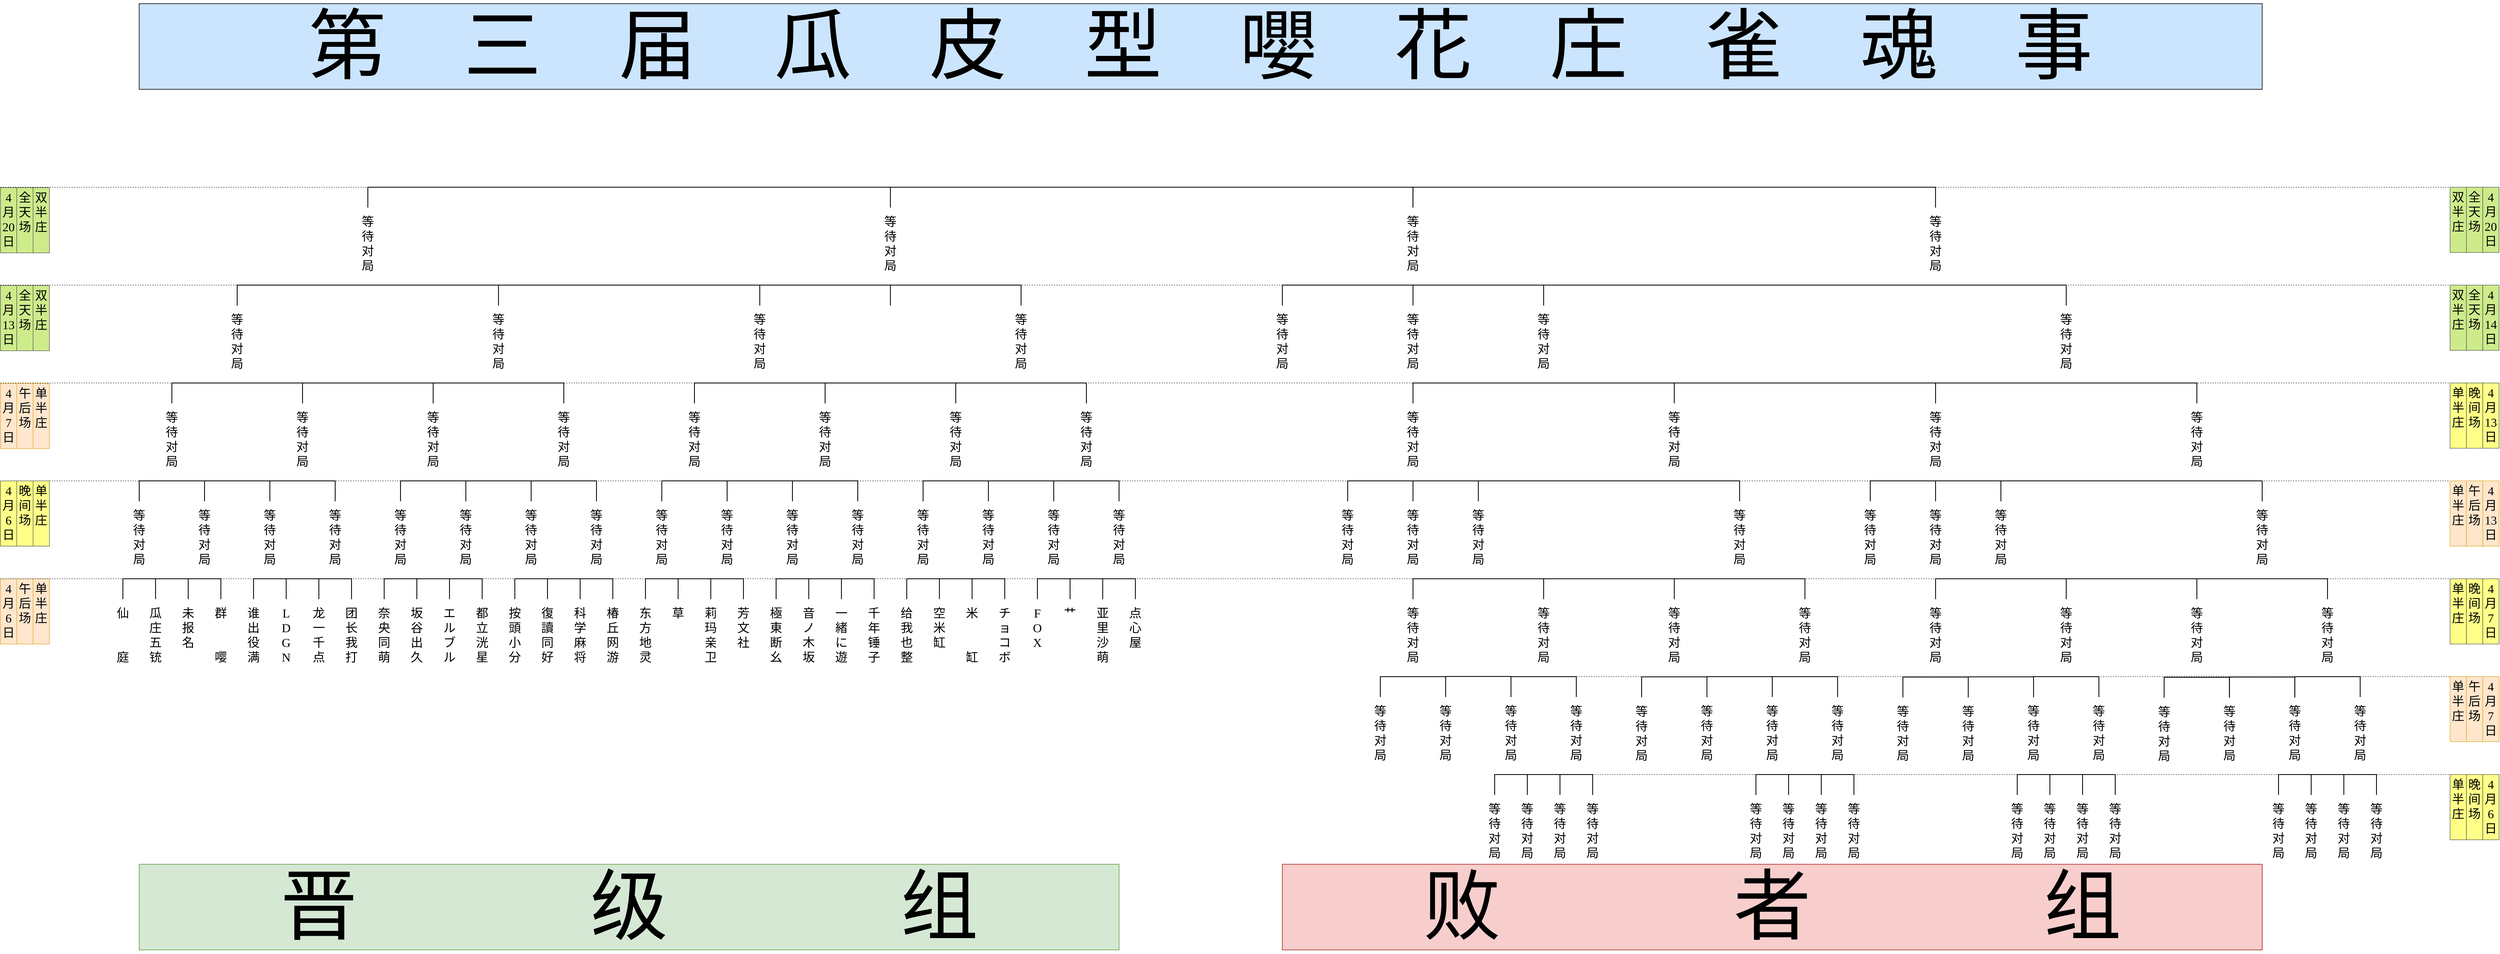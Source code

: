 <mxfile version="10.5.9" type="github"><diagram id="s4kFj_9aHxk4Wid-Ymg8" name="Page-1"><mxGraphModel dx="3424" dy="3291" grid="1" gridSize="10" guides="1" tooltips="1" connect="1" arrows="1" fold="1" page="1" pageScale="1" pageWidth="850" pageHeight="1100" math="0" shadow="0"><root><mxCell id="0"/><mxCell id="1" parent="0"/><mxCell id="Jn_kkSvk-yqVmuGfHjLm-1" value="&lt;font style=&quot;font-size: 190px&quot;&gt;第　三　届　瓜　皮　型　嚶　花　庄　雀　魂　事&lt;/font&gt;" style="rounded=0;whiteSpace=wrap;html=1;fontFamily=FZZhunYuan-M02;fontSize=30;align=center;strokeColor=#36393d;strokeWidth=2;fillColor=#cce5ff;connectable=1;" parent="1" vertex="1"><mxGeometry x="340" y="-550" width="5200" height="210" as="geometry"/></mxCell><mxCell id="Jn_kkSvk-yqVmuGfHjLm-2" value="" style="group" parent="1" vertex="1" connectable="0"><mxGeometry x="280" y="-100" width="5560" height="1660" as="geometry"/></mxCell><mxCell id="Jn_kkSvk-yqVmuGfHjLm-3" value="&lt;font style=&quot;font-size: 30px&quot;&gt;仙&lt;br style=&quot;font-size: 30px;&quot;&gt;&lt;br style=&quot;font-size: 30px;&quot;&gt;&lt;br style=&quot;font-size: 30px;&quot;&gt;庭&lt;/font&gt;" style="text;html=1;strokeColor=none;fillColor=none;align=center;verticalAlign=top;whiteSpace=wrap;rounded=0;fontFamily=FZZhunYuan-M02;horizontal=1;fontSize=30;movable=1;resizable=1;rotatable=1;deletable=1;editable=1;connectable=1;" parent="Jn_kkSvk-yqVmuGfHjLm-2" vertex="1"><mxGeometry y="1020" width="40" height="160" as="geometry"/></mxCell><mxCell id="Jn_kkSvk-yqVmuGfHjLm-4" value="&lt;span style=&quot;font-size: 30px;&quot;&gt;&lt;font style=&quot;font-size: 30px;&quot;&gt;瓜庄五铳&lt;/font&gt;&lt;/span&gt;&lt;br style=&quot;font-size: 30px;&quot;&gt;" style="text;html=1;strokeColor=none;fillColor=none;align=center;verticalAlign=top;whiteSpace=wrap;rounded=0;fontFamily=FZZhunYuan-M02;horizontal=1;fontSize=30;movable=1;resizable=1;rotatable=1;deletable=1;editable=1;connectable=1;" parent="Jn_kkSvk-yqVmuGfHjLm-2" vertex="1"><mxGeometry x="80" y="1020" width="40" height="160" as="geometry"/></mxCell><mxCell id="Jn_kkSvk-yqVmuGfHjLm-5" value="&lt;span&gt;未报名&lt;/span&gt;&lt;br style=&quot;font-size: 30px&quot;&gt;" style="text;html=1;strokeColor=none;fillColor=none;align=center;verticalAlign=top;whiteSpace=wrap;rounded=0;fontFamily=FZZhunYuan-M02;horizontal=1;fontSize=30;movable=1;resizable=1;rotatable=1;deletable=1;editable=1;connectable=1;" parent="Jn_kkSvk-yqVmuGfHjLm-2" vertex="1"><mxGeometry x="160" y="1020" width="40" height="160" as="geometry"/></mxCell><mxCell id="Jn_kkSvk-yqVmuGfHjLm-6" value="&lt;span style=&quot;font-size: 30px&quot;&gt;&lt;font style=&quot;font-size: 30px&quot;&gt;群&lt;br style=&quot;font-size: 30px;&quot;&gt;&lt;br style=&quot;font-size: 30px;&quot;&gt;&lt;br style=&quot;font-size: 30px;&quot;&gt;嘤&lt;/font&gt;&lt;/span&gt;&lt;br style=&quot;font-size: 30px&quot;&gt;" style="text;html=1;strokeColor=none;fillColor=none;align=center;verticalAlign=top;whiteSpace=wrap;rounded=0;fontFamily=FZZhunYuan-M02;horizontal=1;fontSize=30;movable=1;resizable=1;rotatable=1;deletable=1;editable=1;connectable=1;" parent="Jn_kkSvk-yqVmuGfHjLm-2" vertex="1"><mxGeometry x="240" y="1020" width="40" height="160" as="geometry"/></mxCell><mxCell id="Jn_kkSvk-yqVmuGfHjLm-7" value="" style="strokeWidth=2;html=1;shape=mxgraph.flowchart.annotation_1;align=left;direction=south;fontFamily=FZZhunYuan-M02;fontSize=30;movable=1;resizable=1;rotatable=1;deletable=1;editable=1;connectable=1;" parent="Jn_kkSvk-yqVmuGfHjLm-2" vertex="1"><mxGeometry x="20" y="960" width="80" height="50" as="geometry"/></mxCell><mxCell id="Jn_kkSvk-yqVmuGfHjLm-8" value="" style="strokeWidth=2;html=1;shape=mxgraph.flowchart.annotation_1;align=left;direction=south;fontFamily=FZZhunYuan-M02;fontSize=30;movable=1;resizable=1;rotatable=1;deletable=1;editable=1;connectable=1;" parent="Jn_kkSvk-yqVmuGfHjLm-2" vertex="1"><mxGeometry x="100" y="960" width="80" height="50" as="geometry"/></mxCell><mxCell id="Jn_kkSvk-yqVmuGfHjLm-9" value="" style="strokeWidth=2;html=1;shape=mxgraph.flowchart.annotation_1;align=left;direction=south;fontFamily=FZZhunYuan-M02;fontSize=30;movable=1;resizable=1;rotatable=1;deletable=1;editable=1;connectable=1;" parent="Jn_kkSvk-yqVmuGfHjLm-2" vertex="1"><mxGeometry x="180" y="960" width="80" height="50" as="geometry"/></mxCell><mxCell id="Jn_kkSvk-yqVmuGfHjLm-10" value="&lt;span style=&quot;font-size: 30px&quot;&gt;等待对局&lt;/span&gt;" style="text;html=1;strokeColor=none;fillColor=none;align=center;verticalAlign=top;whiteSpace=wrap;rounded=0;fontFamily=FZZhunYuan-M02;horizontal=1;fontSize=30;movable=1;resizable=1;rotatable=1;deletable=1;editable=1;connectable=1;" parent="Jn_kkSvk-yqVmuGfHjLm-2" vertex="1"><mxGeometry x="40" y="780" width="40" height="160" as="geometry"/></mxCell><mxCell id="Jn_kkSvk-yqVmuGfHjLm-11" value="&lt;span style=&quot;font-size: 30px&quot;&gt;等待对局&lt;/span&gt;&lt;br style=&quot;font-size: 30px;&quot;&gt;" style="text;html=1;strokeColor=none;fillColor=none;align=center;verticalAlign=top;whiteSpace=wrap;rounded=0;fontFamily=FZZhunYuan-M02;horizontal=1;fontSize=30;movable=1;resizable=1;rotatable=1;deletable=1;editable=1;connectable=1;" parent="Jn_kkSvk-yqVmuGfHjLm-2" vertex="1"><mxGeometry x="200" y="780" width="40" height="160" as="geometry"/></mxCell><mxCell id="Jn_kkSvk-yqVmuGfHjLm-12" value="&lt;span style=&quot;font-size: 30px;&quot;&gt;谁出役满&lt;/span&gt;&lt;br style=&quot;font-size: 30px;&quot;&gt;" style="text;html=1;strokeColor=none;fillColor=none;align=center;verticalAlign=top;whiteSpace=wrap;rounded=0;fontFamily=FZZhunYuan-M02;horizontal=1;fontSize=30;movable=1;resizable=1;rotatable=1;deletable=1;editable=1;connectable=1;" parent="Jn_kkSvk-yqVmuGfHjLm-2" vertex="1"><mxGeometry x="320" y="1020" width="40" height="160" as="geometry"/></mxCell><mxCell id="Jn_kkSvk-yqVmuGfHjLm-13" value="&lt;span style=&quot;font-size: 30px&quot;&gt;L&lt;br style=&quot;font-size: 30px;&quot;&gt;D&lt;br style=&quot;font-size: 30px;&quot;&gt;G&lt;br style=&quot;font-size: 30px;&quot;&gt;N&lt;/span&gt;&lt;br style=&quot;font-size: 30px&quot;&gt;" style="text;html=1;strokeColor=none;fillColor=none;align=center;verticalAlign=top;whiteSpace=wrap;rounded=0;fontFamily=FZZhunYuan-M02;horizontal=1;fontSize=30;movable=1;resizable=1;rotatable=1;deletable=1;editable=1;connectable=1;" parent="Jn_kkSvk-yqVmuGfHjLm-2" vertex="1"><mxGeometry x="400" y="1020" width="40" height="160" as="geometry"/></mxCell><mxCell id="Jn_kkSvk-yqVmuGfHjLm-14" value="&lt;span style=&quot;font-size: 30px;&quot;&gt;龙一千点&lt;/span&gt;&lt;br style=&quot;font-size: 30px;&quot;&gt;" style="text;html=1;strokeColor=none;fillColor=none;align=center;verticalAlign=top;whiteSpace=wrap;rounded=0;fontFamily=FZZhunYuan-M02;horizontal=1;fontSize=30;movable=1;resizable=1;rotatable=1;deletable=1;editable=1;connectable=1;" parent="Jn_kkSvk-yqVmuGfHjLm-2" vertex="1"><mxGeometry x="480" y="1020" width="40" height="160" as="geometry"/></mxCell><mxCell id="Jn_kkSvk-yqVmuGfHjLm-15" value="&lt;span style=&quot;font-size: 30px;&quot;&gt;团长我打&lt;/span&gt;&lt;br style=&quot;font-size: 30px;&quot;&gt;" style="text;html=1;strokeColor=none;fillColor=none;align=center;verticalAlign=top;whiteSpace=wrap;rounded=0;fontFamily=FZZhunYuan-M02;horizontal=1;fontSize=30;movable=1;resizable=1;rotatable=1;deletable=1;editable=1;connectable=1;" parent="Jn_kkSvk-yqVmuGfHjLm-2" vertex="1"><mxGeometry x="560" y="1020" width="40" height="160" as="geometry"/></mxCell><mxCell id="Jn_kkSvk-yqVmuGfHjLm-16" value="" style="strokeWidth=2;html=1;shape=mxgraph.flowchart.annotation_1;align=left;direction=south;fontFamily=FZZhunYuan-M02;fontSize=30;movable=1;resizable=1;rotatable=1;deletable=1;editable=1;connectable=1;" parent="Jn_kkSvk-yqVmuGfHjLm-2" vertex="1"><mxGeometry x="340" y="960" width="80" height="50" as="geometry"/></mxCell><mxCell id="Jn_kkSvk-yqVmuGfHjLm-17" value="" style="strokeWidth=2;html=1;shape=mxgraph.flowchart.annotation_1;align=left;direction=south;fontFamily=FZZhunYuan-M02;fontSize=30;movable=1;resizable=1;rotatable=1;deletable=1;editable=1;connectable=1;" parent="Jn_kkSvk-yqVmuGfHjLm-2" vertex="1"><mxGeometry x="420" y="960" width="80" height="50" as="geometry"/></mxCell><mxCell id="Jn_kkSvk-yqVmuGfHjLm-18" value="" style="strokeWidth=2;html=1;shape=mxgraph.flowchart.annotation_1;align=left;direction=south;fontFamily=FZZhunYuan-M02;fontSize=30;movable=1;resizable=1;rotatable=1;deletable=1;editable=1;connectable=1;" parent="Jn_kkSvk-yqVmuGfHjLm-2" vertex="1"><mxGeometry x="500" y="960" width="80" height="50" as="geometry"/></mxCell><mxCell id="Jn_kkSvk-yqVmuGfHjLm-19" value="&lt;span style=&quot;font-size: 30px;&quot;&gt;等待对局&lt;/span&gt;" style="text;html=1;strokeColor=none;fillColor=none;align=center;verticalAlign=top;whiteSpace=wrap;rounded=0;fontFamily=FZZhunYuan-M02;horizontal=1;fontSize=30;movable=1;resizable=1;rotatable=1;deletable=1;editable=1;connectable=1;" parent="Jn_kkSvk-yqVmuGfHjLm-2" vertex="1"><mxGeometry x="360" y="780" width="40" height="160" as="geometry"/></mxCell><mxCell id="Jn_kkSvk-yqVmuGfHjLm-20" value="&lt;span style=&quot;font-size: 30px;&quot;&gt;等待对局&lt;/span&gt;&lt;br style=&quot;font-size: 30px;&quot;&gt;" style="text;html=1;strokeColor=none;fillColor=none;align=center;verticalAlign=top;whiteSpace=wrap;rounded=0;fontFamily=FZZhunYuan-M02;horizontal=1;fontSize=30;movable=1;resizable=1;rotatable=1;deletable=1;editable=1;connectable=1;" parent="Jn_kkSvk-yqVmuGfHjLm-2" vertex="1"><mxGeometry x="520" y="780" width="40" height="160" as="geometry"/></mxCell><mxCell id="Jn_kkSvk-yqVmuGfHjLm-21" value="" style="strokeWidth=2;html=1;shape=mxgraph.flowchart.annotation_1;align=left;direction=south;fontFamily=FZZhunYuan-M02;fontSize=30;movable=1;resizable=1;rotatable=1;deletable=1;editable=1;connectable=1;" parent="Jn_kkSvk-yqVmuGfHjLm-2" vertex="1"><mxGeometry x="380" y="720" width="160" height="50" as="geometry"/></mxCell><mxCell id="Jn_kkSvk-yqVmuGfHjLm-22" value="" style="strokeWidth=2;html=1;shape=mxgraph.flowchart.annotation_1;align=left;direction=south;fontFamily=FZZhunYuan-M02;fontSize=30;movable=1;resizable=1;rotatable=1;deletable=1;editable=1;connectable=1;" parent="Jn_kkSvk-yqVmuGfHjLm-2" vertex="1"><mxGeometry x="220" y="720" width="160" height="50" as="geometry"/></mxCell><mxCell id="Jn_kkSvk-yqVmuGfHjLm-23" value="&lt;span style=&quot;font-size: 30px;&quot;&gt;&lt;font style=&quot;font-size: 30px&quot;&gt;奈央同萌&lt;/font&gt;&lt;/span&gt;&lt;br style=&quot;font-size: 30px;&quot;&gt;" style="text;html=1;strokeColor=none;fillColor=none;align=center;verticalAlign=top;whiteSpace=wrap;rounded=0;fontFamily=FZZhunYuan-M02;horizontal=1;fontSize=30;movable=1;resizable=1;rotatable=1;deletable=1;editable=1;connectable=1;" parent="Jn_kkSvk-yqVmuGfHjLm-2" vertex="1"><mxGeometry x="640" y="1020" width="40" height="160" as="geometry"/></mxCell><mxCell id="Jn_kkSvk-yqVmuGfHjLm-24" value="&lt;span style=&quot;font-size: 30px;&quot;&gt;&lt;font style=&quot;font-size: 30px&quot;&gt;坂谷出久&lt;/font&gt;&lt;/span&gt;&lt;br style=&quot;font-size: 30px;&quot;&gt;" style="text;html=1;strokeColor=none;fillColor=none;align=center;verticalAlign=top;whiteSpace=wrap;rounded=0;fontFamily=FZZhunYuan-M02;horizontal=1;fontSize=30;movable=1;resizable=1;rotatable=1;deletable=1;editable=1;connectable=1;" parent="Jn_kkSvk-yqVmuGfHjLm-2" vertex="1"><mxGeometry x="720" y="1020" width="40" height="160" as="geometry"/></mxCell><mxCell id="Jn_kkSvk-yqVmuGfHjLm-25" value="&lt;span style=&quot;font-size: 30px;&quot;&gt;&lt;font style=&quot;font-size: 30px&quot;&gt;エルブル&lt;/font&gt;&lt;/span&gt;&lt;br style=&quot;font-size: 30px;&quot;&gt;" style="text;html=1;strokeColor=none;fillColor=none;align=center;verticalAlign=top;whiteSpace=wrap;rounded=0;fontFamily=FZZhunYuan-M02;horizontal=1;fontSize=30;movable=1;resizable=1;rotatable=1;deletable=1;editable=1;connectable=1;" parent="Jn_kkSvk-yqVmuGfHjLm-2" vertex="1"><mxGeometry x="800" y="1020" width="40" height="160" as="geometry"/></mxCell><mxCell id="Jn_kkSvk-yqVmuGfHjLm-26" value="&lt;span style=&quot;font-size: 30px;&quot;&gt;&lt;font style=&quot;font-size: 30px&quot;&gt;都立洸星&lt;/font&gt;&lt;/span&gt;&lt;br style=&quot;font-size: 30px;&quot;&gt;" style="text;html=1;strokeColor=none;fillColor=none;align=center;verticalAlign=top;whiteSpace=wrap;rounded=0;fontFamily=FZZhunYuan-M02;horizontal=1;fontSize=30;movable=1;resizable=1;rotatable=1;deletable=1;editable=1;connectable=1;" parent="Jn_kkSvk-yqVmuGfHjLm-2" vertex="1"><mxGeometry x="880" y="1020" width="40" height="160" as="geometry"/></mxCell><mxCell id="Jn_kkSvk-yqVmuGfHjLm-27" value="" style="strokeWidth=2;html=1;shape=mxgraph.flowchart.annotation_1;align=left;direction=south;fontFamily=FZZhunYuan-M02;fontSize=30;movable=1;resizable=1;rotatable=1;deletable=1;editable=1;connectable=1;" parent="Jn_kkSvk-yqVmuGfHjLm-2" vertex="1"><mxGeometry x="660" y="960" width="80" height="50" as="geometry"/></mxCell><mxCell id="Jn_kkSvk-yqVmuGfHjLm-28" value="" style="strokeWidth=2;html=1;shape=mxgraph.flowchart.annotation_1;align=left;direction=south;fontFamily=FZZhunYuan-M02;fontSize=30;movable=1;resizable=1;rotatable=1;deletable=1;editable=1;connectable=1;" parent="Jn_kkSvk-yqVmuGfHjLm-2" vertex="1"><mxGeometry x="740" y="960" width="80" height="50" as="geometry"/></mxCell><mxCell id="Jn_kkSvk-yqVmuGfHjLm-29" value="" style="strokeWidth=2;html=1;shape=mxgraph.flowchart.annotation_1;align=left;direction=south;fontFamily=FZZhunYuan-M02;fontSize=30;movable=1;resizable=1;rotatable=1;deletable=1;editable=1;connectable=1;" parent="Jn_kkSvk-yqVmuGfHjLm-2" vertex="1"><mxGeometry x="820" y="960" width="80" height="50" as="geometry"/></mxCell><mxCell id="Jn_kkSvk-yqVmuGfHjLm-30" value="&lt;span style=&quot;font-size: 30px;&quot;&gt;等待对局&lt;/span&gt;&lt;br style=&quot;font-size: 30px;&quot;&gt;" style="text;html=1;strokeColor=none;fillColor=none;align=center;verticalAlign=top;whiteSpace=wrap;rounded=0;fontFamily=FZZhunYuan-M02;horizontal=1;fontSize=30;movable=1;resizable=1;rotatable=1;deletable=1;editable=1;connectable=1;" parent="Jn_kkSvk-yqVmuGfHjLm-2" vertex="1"><mxGeometry x="680" y="780" width="40" height="160" as="geometry"/></mxCell><mxCell id="Jn_kkSvk-yqVmuGfHjLm-31" value="&lt;span style=&quot;font-size: 30px;&quot;&gt;等待对局&lt;/span&gt;&lt;br style=&quot;font-size: 30px;&quot;&gt;" style="text;html=1;strokeColor=none;fillColor=none;align=center;verticalAlign=top;whiteSpace=wrap;rounded=0;fontFamily=FZZhunYuan-M02;horizontal=1;fontSize=30;movable=1;resizable=1;rotatable=1;deletable=1;editable=1;connectable=1;" parent="Jn_kkSvk-yqVmuGfHjLm-2" vertex="1"><mxGeometry x="840" y="780" width="40" height="160" as="geometry"/></mxCell><mxCell id="Jn_kkSvk-yqVmuGfHjLm-32" value="" style="strokeWidth=2;html=1;shape=mxgraph.flowchart.annotation_1;align=left;direction=south;fontFamily=FZZhunYuan-M02;fontSize=30;movable=1;resizable=1;rotatable=1;deletable=1;editable=1;connectable=1;" parent="Jn_kkSvk-yqVmuGfHjLm-2" vertex="1"><mxGeometry x="700" y="720" width="160" height="50" as="geometry"/></mxCell><mxCell id="Jn_kkSvk-yqVmuGfHjLm-33" value="&lt;span style=&quot;font-size: 30px;&quot;&gt;&lt;font style=&quot;font-size: 30px&quot;&gt;按頭小分&lt;/font&gt;&lt;/span&gt;&lt;br style=&quot;font-size: 30px;&quot;&gt;" style="text;html=1;strokeColor=none;fillColor=none;align=center;verticalAlign=top;whiteSpace=wrap;rounded=0;fontFamily=FZZhunYuan-M02;horizontal=1;fontSize=30;movable=1;resizable=1;rotatable=1;deletable=1;editable=1;connectable=1;" parent="Jn_kkSvk-yqVmuGfHjLm-2" vertex="1"><mxGeometry x="960" y="1020" width="40" height="160" as="geometry"/></mxCell><mxCell id="Jn_kkSvk-yqVmuGfHjLm-34" value="&lt;span style=&quot;font-size: 30px;&quot;&gt;&lt;font style=&quot;font-size: 30px&quot;&gt;復讀同好&lt;/font&gt;&lt;/span&gt;&lt;br style=&quot;font-size: 30px;&quot;&gt;" style="text;html=1;strokeColor=none;fillColor=none;align=center;verticalAlign=top;whiteSpace=wrap;rounded=0;fontFamily=FZZhunYuan-M02;horizontal=1;fontSize=30;movable=1;resizable=1;rotatable=1;deletable=1;editable=1;connectable=1;" parent="Jn_kkSvk-yqVmuGfHjLm-2" vertex="1"><mxGeometry x="1040" y="1020" width="40" height="160" as="geometry"/></mxCell><mxCell id="Jn_kkSvk-yqVmuGfHjLm-35" value="科学麻将&lt;br style=&quot;font-size: 30px&quot;&gt;" style="text;html=1;strokeColor=none;fillColor=none;align=center;verticalAlign=top;whiteSpace=wrap;rounded=0;fontFamily=FZZhunYuan-M02;horizontal=1;fontSize=30;movable=1;resizable=1;rotatable=1;deletable=1;editable=1;connectable=1;" parent="Jn_kkSvk-yqVmuGfHjLm-2" vertex="1"><mxGeometry x="1120" y="1020" width="40" height="160" as="geometry"/></mxCell><mxCell id="Jn_kkSvk-yqVmuGfHjLm-36" value="&lt;span style=&quot;font-size: 30px;&quot;&gt;椿丘网游&lt;/span&gt;&lt;br style=&quot;font-size: 30px;&quot;&gt;" style="text;html=1;strokeColor=none;fillColor=none;align=center;verticalAlign=top;whiteSpace=wrap;rounded=0;fontFamily=FZZhunYuan-M02;horizontal=1;fontSize=30;movable=1;resizable=1;rotatable=1;deletable=1;editable=1;connectable=1;" parent="Jn_kkSvk-yqVmuGfHjLm-2" vertex="1"><mxGeometry x="1200" y="1020" width="40" height="160" as="geometry"/></mxCell><mxCell id="Jn_kkSvk-yqVmuGfHjLm-37" value="" style="strokeWidth=2;html=1;shape=mxgraph.flowchart.annotation_1;align=left;direction=south;fontFamily=FZZhunYuan-M02;fontSize=30;movable=1;resizable=1;rotatable=1;deletable=1;editable=1;connectable=1;" parent="Jn_kkSvk-yqVmuGfHjLm-2" vertex="1"><mxGeometry x="980" y="960" width="80" height="50" as="geometry"/></mxCell><mxCell id="Jn_kkSvk-yqVmuGfHjLm-38" value="" style="strokeWidth=2;html=1;shape=mxgraph.flowchart.annotation_1;align=left;direction=south;fontFamily=FZZhunYuan-M02;fontSize=30;movable=1;resizable=1;rotatable=1;deletable=1;editable=1;connectable=1;" parent="Jn_kkSvk-yqVmuGfHjLm-2" vertex="1"><mxGeometry x="1060" y="960" width="80" height="50" as="geometry"/></mxCell><mxCell id="Jn_kkSvk-yqVmuGfHjLm-39" value="" style="strokeWidth=2;html=1;shape=mxgraph.flowchart.annotation_1;align=left;direction=south;fontFamily=FZZhunYuan-M02;fontSize=30;movable=1;resizable=1;rotatable=1;deletable=1;editable=1;connectable=1;" parent="Jn_kkSvk-yqVmuGfHjLm-2" vertex="1"><mxGeometry x="1140" y="960" width="80" height="50" as="geometry"/></mxCell><mxCell id="Jn_kkSvk-yqVmuGfHjLm-40" value="&lt;span style=&quot;font-size: 30px;&quot;&gt;等待对局&lt;/span&gt;&lt;br style=&quot;font-size: 30px;&quot;&gt;" style="text;html=1;strokeColor=none;fillColor=none;align=center;verticalAlign=top;whiteSpace=wrap;rounded=0;fontFamily=FZZhunYuan-M02;horizontal=1;fontSize=30;movable=1;resizable=1;rotatable=1;deletable=1;editable=1;connectable=1;" parent="Jn_kkSvk-yqVmuGfHjLm-2" vertex="1"><mxGeometry x="1000" y="780" width="40" height="160" as="geometry"/></mxCell><mxCell id="Jn_kkSvk-yqVmuGfHjLm-41" value="&lt;span style=&quot;font-size: 30px;&quot;&gt;等待对局&lt;/span&gt;&lt;br style=&quot;font-size: 30px;&quot;&gt;" style="text;html=1;strokeColor=none;fillColor=none;align=center;verticalAlign=top;whiteSpace=wrap;rounded=0;fontFamily=FZZhunYuan-M02;horizontal=1;fontSize=30;movable=1;resizable=1;rotatable=1;deletable=1;editable=1;connectable=1;" parent="Jn_kkSvk-yqVmuGfHjLm-2" vertex="1"><mxGeometry x="1160" y="780" width="40" height="160" as="geometry"/></mxCell><mxCell id="Jn_kkSvk-yqVmuGfHjLm-42" value="" style="strokeWidth=2;html=1;shape=mxgraph.flowchart.annotation_1;align=left;direction=south;fontFamily=FZZhunYuan-M02;fontSize=30;movable=1;resizable=1;rotatable=1;deletable=1;editable=1;connectable=1;" parent="Jn_kkSvk-yqVmuGfHjLm-2" vertex="1"><mxGeometry x="1020" y="720" width="160" height="50" as="geometry"/></mxCell><mxCell id="Jn_kkSvk-yqVmuGfHjLm-43" value="" style="strokeWidth=2;html=1;shape=mxgraph.flowchart.annotation_1;align=left;direction=south;fontFamily=FZZhunYuan-M02;fontSize=30;movable=1;resizable=1;rotatable=1;deletable=1;editable=1;connectable=1;" parent="Jn_kkSvk-yqVmuGfHjLm-2" vertex="1"><mxGeometry x="860" y="720" width="160" height="50" as="geometry"/></mxCell><mxCell id="Jn_kkSvk-yqVmuGfHjLm-44" value="&lt;span style=&quot;font-size: 30px;&quot;&gt;&lt;font style=&quot;font-size: 30px&quot;&gt;东方地灵&lt;/font&gt;&lt;/span&gt;&lt;br style=&quot;font-size: 30px;&quot;&gt;" style="text;html=1;strokeColor=none;fillColor=none;align=center;verticalAlign=top;whiteSpace=wrap;rounded=0;fontFamily=FZZhunYuan-M02;horizontal=1;fontSize=30;movable=1;resizable=1;rotatable=1;deletable=1;editable=1;connectable=1;" parent="Jn_kkSvk-yqVmuGfHjLm-2" vertex="1"><mxGeometry x="1280" y="1020" width="40" height="160" as="geometry"/></mxCell><mxCell id="Jn_kkSvk-yqVmuGfHjLm-45" value="&lt;span style=&quot;font-size: 30px;&quot;&gt;&lt;font style=&quot;font-size: 30px&quot;&gt;草&lt;/font&gt;&lt;/span&gt;&lt;br style=&quot;font-size: 30px;&quot;&gt;" style="text;html=1;strokeColor=none;fillColor=none;align=center;verticalAlign=top;whiteSpace=wrap;rounded=0;fontFamily=FZZhunYuan-M02;horizontal=1;fontSize=30;movable=1;resizable=1;rotatable=1;deletable=1;editable=1;connectable=1;" parent="Jn_kkSvk-yqVmuGfHjLm-2" vertex="1"><mxGeometry x="1360" y="1020" width="40" height="160" as="geometry"/></mxCell><mxCell id="Jn_kkSvk-yqVmuGfHjLm-46" value="&lt;span style=&quot;font-size: 30px&quot;&gt;莉玛亲卫&lt;/span&gt;&lt;br style=&quot;font-size: 30px;&quot;&gt;" style="text;html=1;strokeColor=none;fillColor=none;align=center;verticalAlign=top;whiteSpace=wrap;rounded=0;fontFamily=FZZhunYuan-M02;horizontal=1;fontSize=30;movable=1;resizable=1;rotatable=1;deletable=1;editable=1;connectable=1;" parent="Jn_kkSvk-yqVmuGfHjLm-2" vertex="1"><mxGeometry x="1440" y="1020" width="40" height="160" as="geometry"/></mxCell><mxCell id="Jn_kkSvk-yqVmuGfHjLm-47" value="&lt;span style=&quot;font-size: 30px;&quot;&gt;&lt;font style=&quot;font-size: 30px&quot;&gt;芳文社&lt;/font&gt;&lt;/span&gt;&lt;br style=&quot;font-size: 30px;&quot;&gt;" style="text;html=1;strokeColor=none;fillColor=none;align=center;verticalAlign=top;whiteSpace=wrap;rounded=0;fontFamily=FZZhunYuan-M02;horizontal=1;fontSize=30;movable=1;resizable=1;rotatable=1;deletable=1;editable=1;connectable=1;" parent="Jn_kkSvk-yqVmuGfHjLm-2" vertex="1"><mxGeometry x="1520" y="1020" width="40" height="160" as="geometry"/></mxCell><mxCell id="Jn_kkSvk-yqVmuGfHjLm-48" value="" style="strokeWidth=2;html=1;shape=mxgraph.flowchart.annotation_1;align=left;direction=south;fontFamily=FZZhunYuan-M02;fontSize=30;movable=1;resizable=1;rotatable=1;deletable=1;editable=1;connectable=1;" parent="Jn_kkSvk-yqVmuGfHjLm-2" vertex="1"><mxGeometry x="1300" y="960" width="80" height="50" as="geometry"/></mxCell><mxCell id="Jn_kkSvk-yqVmuGfHjLm-49" value="" style="strokeWidth=2;html=1;shape=mxgraph.flowchart.annotation_1;align=left;direction=south;fontFamily=FZZhunYuan-M02;fontSize=30;movable=1;resizable=1;rotatable=1;deletable=1;editable=1;connectable=1;" parent="Jn_kkSvk-yqVmuGfHjLm-2" vertex="1"><mxGeometry x="1380" y="960" width="80" height="50" as="geometry"/></mxCell><mxCell id="Jn_kkSvk-yqVmuGfHjLm-50" value="" style="strokeWidth=2;html=1;shape=mxgraph.flowchart.annotation_1;align=left;direction=south;fontFamily=FZZhunYuan-M02;fontSize=30;movable=1;resizable=1;rotatable=1;deletable=1;editable=1;connectable=1;" parent="Jn_kkSvk-yqVmuGfHjLm-2" vertex="1"><mxGeometry x="1460" y="960" width="80" height="50" as="geometry"/></mxCell><mxCell id="Jn_kkSvk-yqVmuGfHjLm-51" value="&lt;span style=&quot;font-size: 30px;&quot;&gt;等待对局&lt;/span&gt;&lt;br style=&quot;font-size: 30px;&quot;&gt;" style="text;html=1;strokeColor=none;fillColor=none;align=center;verticalAlign=top;whiteSpace=wrap;rounded=0;fontFamily=FZZhunYuan-M02;horizontal=1;fontSize=30;movable=1;resizable=1;rotatable=1;deletable=1;editable=1;connectable=1;" parent="Jn_kkSvk-yqVmuGfHjLm-2" vertex="1"><mxGeometry x="1320" y="780" width="40" height="160" as="geometry"/></mxCell><mxCell id="Jn_kkSvk-yqVmuGfHjLm-52" value="&lt;span style=&quot;font-size: 30px;&quot;&gt;等待对局&lt;/span&gt;&lt;br style=&quot;font-size: 30px;&quot;&gt;" style="text;html=1;strokeColor=none;fillColor=none;align=center;verticalAlign=top;whiteSpace=wrap;rounded=0;fontFamily=FZZhunYuan-M02;horizontal=1;fontSize=30;movable=1;resizable=1;rotatable=1;deletable=1;editable=1;connectable=1;" parent="Jn_kkSvk-yqVmuGfHjLm-2" vertex="1"><mxGeometry x="1480" y="780" width="40" height="160" as="geometry"/></mxCell><mxCell id="Jn_kkSvk-yqVmuGfHjLm-53" value="" style="strokeWidth=2;html=1;shape=mxgraph.flowchart.annotation_1;align=left;direction=south;fontFamily=FZZhunYuan-M02;fontSize=30;movable=1;resizable=1;rotatable=1;deletable=1;editable=1;connectable=1;" parent="Jn_kkSvk-yqVmuGfHjLm-2" vertex="1"><mxGeometry x="1340" y="720" width="160" height="50" as="geometry"/></mxCell><mxCell id="Jn_kkSvk-yqVmuGfHjLm-54" value="&lt;span style=&quot;font-size: 30px;&quot;&gt;&lt;font style=&quot;font-size: 30px&quot;&gt;一緒に遊&lt;/font&gt;&lt;/span&gt;&lt;br style=&quot;font-size: 30px;&quot;&gt;" style="text;html=1;strokeColor=none;fillColor=none;align=center;verticalAlign=top;whiteSpace=wrap;rounded=0;fontFamily=FZZhunYuan-M02;horizontal=1;fontSize=30;movable=1;resizable=1;rotatable=1;deletable=1;editable=1;connectable=1;" parent="Jn_kkSvk-yqVmuGfHjLm-2" vertex="1"><mxGeometry x="1760" y="1020" width="40" height="160" as="geometry"/></mxCell><mxCell id="Jn_kkSvk-yqVmuGfHjLm-55" value="&lt;span style=&quot;font-size: 30px&quot;&gt;千年锤子&lt;/span&gt;&lt;br style=&quot;font-size: 30px;&quot;&gt;" style="text;html=1;strokeColor=none;fillColor=none;align=center;verticalAlign=top;whiteSpace=wrap;rounded=0;fontFamily=FZZhunYuan-M02;horizontal=1;fontSize=30;movable=1;resizable=1;rotatable=1;deletable=1;editable=1;connectable=1;" parent="Jn_kkSvk-yqVmuGfHjLm-2" vertex="1"><mxGeometry x="1840" y="1020" width="40" height="160" as="geometry"/></mxCell><mxCell id="Jn_kkSvk-yqVmuGfHjLm-56" value="" style="strokeWidth=2;html=1;shape=mxgraph.flowchart.annotation_1;align=left;direction=south;fontFamily=FZZhunYuan-M02;fontSize=30;movable=1;resizable=1;rotatable=1;deletable=1;editable=1;connectable=1;" parent="Jn_kkSvk-yqVmuGfHjLm-2" vertex="1"><mxGeometry x="1620" y="960" width="80" height="50" as="geometry"/></mxCell><mxCell id="Jn_kkSvk-yqVmuGfHjLm-57" value="" style="strokeWidth=2;html=1;shape=mxgraph.flowchart.annotation_1;align=left;direction=south;fontFamily=FZZhunYuan-M02;fontSize=30;movable=1;resizable=1;rotatable=1;deletable=1;editable=1;connectable=1;" parent="Jn_kkSvk-yqVmuGfHjLm-2" vertex="1"><mxGeometry x="1700" y="960" width="80" height="50" as="geometry"/></mxCell><mxCell id="Jn_kkSvk-yqVmuGfHjLm-58" value="" style="strokeWidth=2;html=1;shape=mxgraph.flowchart.annotation_1;align=left;direction=south;fontFamily=FZZhunYuan-M02;fontSize=30;movable=1;resizable=1;rotatable=1;deletable=1;editable=1;connectable=1;" parent="Jn_kkSvk-yqVmuGfHjLm-2" vertex="1"><mxGeometry x="1780" y="960" width="80" height="50" as="geometry"/></mxCell><mxCell id="Jn_kkSvk-yqVmuGfHjLm-59" value="&lt;span style=&quot;font-size: 30px;&quot;&gt;等待对局&lt;/span&gt;&lt;br style=&quot;font-size: 30px;&quot;&gt;" style="text;html=1;strokeColor=none;fillColor=none;align=center;verticalAlign=top;whiteSpace=wrap;rounded=0;fontFamily=FZZhunYuan-M02;horizontal=1;fontSize=30;movable=1;resizable=1;rotatable=1;deletable=1;editable=1;connectable=1;" parent="Jn_kkSvk-yqVmuGfHjLm-2" vertex="1"><mxGeometry x="1640" y="780" width="40" height="160" as="geometry"/></mxCell><mxCell id="Jn_kkSvk-yqVmuGfHjLm-60" value="&lt;span style=&quot;font-size: 30px;&quot;&gt;等待对局&lt;/span&gt;&lt;br style=&quot;font-size: 30px;&quot;&gt;" style="text;html=1;strokeColor=none;fillColor=none;align=center;verticalAlign=top;whiteSpace=wrap;rounded=0;fontFamily=FZZhunYuan-M02;horizontal=1;fontSize=30;movable=1;resizable=1;rotatable=1;deletable=1;editable=1;connectable=1;" parent="Jn_kkSvk-yqVmuGfHjLm-2" vertex="1"><mxGeometry x="1800" y="780" width="40" height="160" as="geometry"/></mxCell><mxCell id="Jn_kkSvk-yqVmuGfHjLm-61" value="" style="strokeWidth=2;html=1;shape=mxgraph.flowchart.annotation_1;align=left;direction=south;fontFamily=FZZhunYuan-M02;fontSize=30;movable=1;resizable=1;rotatable=1;deletable=1;editable=1;connectable=1;" parent="Jn_kkSvk-yqVmuGfHjLm-2" vertex="1"><mxGeometry x="1660" y="720" width="160" height="50" as="geometry"/></mxCell><mxCell id="Jn_kkSvk-yqVmuGfHjLm-62" value="" style="strokeWidth=2;html=1;shape=mxgraph.flowchart.annotation_1;align=left;direction=south;fontFamily=FZZhunYuan-M02;fontSize=30;movable=1;resizable=1;rotatable=1;deletable=1;editable=1;connectable=1;" parent="Jn_kkSvk-yqVmuGfHjLm-2" vertex="1"><mxGeometry x="1500" y="720" width="160" height="50" as="geometry"/></mxCell><mxCell id="Jn_kkSvk-yqVmuGfHjLm-63" value="&lt;span style=&quot;font-size: 30px;&quot;&gt;&lt;font style=&quot;font-size: 30px&quot;&gt;给我也整&lt;/font&gt;&lt;/span&gt;&lt;br style=&quot;font-size: 30px;&quot;&gt;" style="text;html=1;strokeColor=none;fillColor=none;align=center;verticalAlign=top;whiteSpace=wrap;rounded=0;fontFamily=FZZhunYuan-M02;horizontal=1;fontSize=30;movable=1;resizable=1;rotatable=1;deletable=1;editable=1;connectable=1;" parent="Jn_kkSvk-yqVmuGfHjLm-2" vertex="1"><mxGeometry x="1920" y="1020" width="40" height="160" as="geometry"/></mxCell><mxCell id="Jn_kkSvk-yqVmuGfHjLm-64" value="&lt;span style=&quot;font-size: 30px&quot;&gt;空米缸&lt;/span&gt;&lt;br style=&quot;font-size: 30px;&quot;&gt;" style="text;html=1;strokeColor=none;fillColor=none;align=center;verticalAlign=top;whiteSpace=wrap;rounded=0;fontFamily=FZZhunYuan-M02;horizontal=1;fontSize=30;movable=1;resizable=1;rotatable=1;deletable=1;editable=1;connectable=1;" parent="Jn_kkSvk-yqVmuGfHjLm-2" vertex="1"><mxGeometry x="2000" y="1020" width="40" height="160" as="geometry"/></mxCell><mxCell id="Jn_kkSvk-yqVmuGfHjLm-65" value="&lt;span style=&quot;font-size: 30px&quot;&gt;米&lt;br style=&quot;font-size: 30px;&quot;&gt;&lt;br style=&quot;font-size: 30px;&quot;&gt;&lt;br style=&quot;font-size: 30px;&quot;&gt;缸&lt;/span&gt;&lt;br style=&quot;font-size: 30px;&quot;&gt;" style="text;html=1;strokeColor=none;fillColor=none;align=center;verticalAlign=top;whiteSpace=wrap;rounded=0;fontFamily=FZZhunYuan-M02;horizontal=1;fontSize=30;movable=1;resizable=1;rotatable=1;deletable=1;editable=1;connectable=1;" parent="Jn_kkSvk-yqVmuGfHjLm-2" vertex="1"><mxGeometry x="2080" y="1020" width="40" height="160" as="geometry"/></mxCell><mxCell id="Jn_kkSvk-yqVmuGfHjLm-66" value="&lt;span style=&quot;font-size: 30px;&quot;&gt;&lt;font style=&quot;font-size: 30px&quot;&gt;チョコボ&lt;/font&gt;&lt;/span&gt;&lt;br style=&quot;font-size: 30px;&quot;&gt;" style="text;html=1;strokeColor=none;fillColor=none;align=center;verticalAlign=top;whiteSpace=wrap;rounded=0;fontFamily=FZZhunYuan-M02;horizontal=1;fontSize=30;movable=1;resizable=1;rotatable=1;deletable=1;editable=1;connectable=1;" parent="Jn_kkSvk-yqVmuGfHjLm-2" vertex="1"><mxGeometry x="2160" y="1020" width="40" height="160" as="geometry"/></mxCell><mxCell id="Jn_kkSvk-yqVmuGfHjLm-67" value="" style="strokeWidth=2;html=1;shape=mxgraph.flowchart.annotation_1;align=left;direction=south;fontFamily=FZZhunYuan-M02;fontSize=30;movable=1;resizable=1;rotatable=1;deletable=1;editable=1;connectable=1;" parent="Jn_kkSvk-yqVmuGfHjLm-2" vertex="1"><mxGeometry x="1940" y="960" width="80" height="50" as="geometry"/></mxCell><mxCell id="Jn_kkSvk-yqVmuGfHjLm-68" value="" style="strokeWidth=2;html=1;shape=mxgraph.flowchart.annotation_1;align=left;direction=south;fontFamily=FZZhunYuan-M02;fontSize=30;movable=1;resizable=1;rotatable=1;deletable=1;editable=1;connectable=1;" parent="Jn_kkSvk-yqVmuGfHjLm-2" vertex="1"><mxGeometry x="2020" y="960" width="80" height="50" as="geometry"/></mxCell><mxCell id="Jn_kkSvk-yqVmuGfHjLm-69" value="" style="strokeWidth=2;html=1;shape=mxgraph.flowchart.annotation_1;align=left;direction=south;fontFamily=FZZhunYuan-M02;fontSize=30;movable=1;resizable=1;rotatable=1;deletable=1;editable=1;connectable=1;" parent="Jn_kkSvk-yqVmuGfHjLm-2" vertex="1"><mxGeometry x="2100" y="960" width="80" height="50" as="geometry"/></mxCell><mxCell id="Jn_kkSvk-yqVmuGfHjLm-70" value="&lt;span style=&quot;font-size: 30px;&quot;&gt;等待对局&lt;/span&gt;&lt;br style=&quot;font-size: 30px;&quot;&gt;" style="text;html=1;strokeColor=none;fillColor=none;align=center;verticalAlign=top;whiteSpace=wrap;rounded=0;fontFamily=FZZhunYuan-M02;horizontal=1;fontSize=30;movable=1;resizable=1;rotatable=1;deletable=1;editable=1;connectable=1;" parent="Jn_kkSvk-yqVmuGfHjLm-2" vertex="1"><mxGeometry x="1960" y="780" width="40" height="160" as="geometry"/></mxCell><mxCell id="Jn_kkSvk-yqVmuGfHjLm-71" value="&lt;span style=&quot;font-size: 30px;&quot;&gt;等待对局&lt;/span&gt;&lt;br style=&quot;font-size: 30px;&quot;&gt;" style="text;html=1;strokeColor=none;fillColor=none;align=center;verticalAlign=top;whiteSpace=wrap;rounded=0;fontFamily=FZZhunYuan-M02;horizontal=1;fontSize=30;movable=1;resizable=1;rotatable=1;deletable=1;editable=1;connectable=1;" parent="Jn_kkSvk-yqVmuGfHjLm-2" vertex="1"><mxGeometry x="2120" y="780" width="40" height="160" as="geometry"/></mxCell><mxCell id="Jn_kkSvk-yqVmuGfHjLm-72" value="" style="strokeWidth=2;html=1;shape=mxgraph.flowchart.annotation_1;align=left;direction=south;fontFamily=FZZhunYuan-M02;fontSize=30;movable=1;resizable=1;rotatable=1;deletable=1;editable=1;connectable=1;" parent="Jn_kkSvk-yqVmuGfHjLm-2" vertex="1"><mxGeometry x="1980" y="720" width="160" height="50" as="geometry"/></mxCell><mxCell id="Jn_kkSvk-yqVmuGfHjLm-73" value="&lt;span style=&quot;font-size: 30px&quot;&gt;F&lt;br style=&quot;font-size: 30px;&quot;&gt;O&lt;br style=&quot;font-size: 30px;&quot;&gt;X&lt;/span&gt;&lt;br style=&quot;font-size: 30px;&quot;&gt;" style="text;html=1;strokeColor=none;fillColor=none;align=center;verticalAlign=top;whiteSpace=wrap;rounded=0;fontFamily=FZZhunYuan-M02;horizontal=1;fontSize=30;movable=1;resizable=1;rotatable=1;deletable=1;editable=1;connectable=1;" parent="Jn_kkSvk-yqVmuGfHjLm-2" vertex="1"><mxGeometry x="2240" y="1020" width="40" height="160" as="geometry"/></mxCell><mxCell id="Jn_kkSvk-yqVmuGfHjLm-74" value="&lt;span style=&quot;font-size: 30px;&quot;&gt;&lt;font style=&quot;font-size: 30px&quot;&gt;艹&lt;/font&gt;&lt;/span&gt;&lt;br style=&quot;font-size: 30px;&quot;&gt;" style="text;html=1;strokeColor=none;fillColor=none;align=center;verticalAlign=top;whiteSpace=wrap;rounded=0;fontFamily=FZZhunYuan-M02;horizontal=1;fontSize=30;movable=1;resizable=1;rotatable=1;deletable=1;editable=1;connectable=1;" parent="Jn_kkSvk-yqVmuGfHjLm-2" vertex="1"><mxGeometry x="2320" y="1020" width="40" height="160" as="geometry"/></mxCell><mxCell id="Jn_kkSvk-yqVmuGfHjLm-75" value="&lt;span style=&quot;font-size: 30px;&quot;&gt;亚里沙萌&lt;/span&gt;&lt;br style=&quot;font-size: 30px;&quot;&gt;" style="text;html=1;strokeColor=none;fillColor=none;align=center;verticalAlign=top;whiteSpace=wrap;rounded=0;fontFamily=FZZhunYuan-M02;horizontal=1;fontSize=30;movable=1;resizable=1;rotatable=1;deletable=1;editable=1;connectable=1;" parent="Jn_kkSvk-yqVmuGfHjLm-2" vertex="1"><mxGeometry x="2400" y="1020" width="40" height="160" as="geometry"/></mxCell><mxCell id="Jn_kkSvk-yqVmuGfHjLm-76" value="&lt;span style=&quot;font-size: 30px;&quot;&gt;点心屋&lt;/span&gt;&lt;br style=&quot;font-size: 30px;&quot;&gt;" style="text;html=1;strokeColor=none;fillColor=none;align=center;verticalAlign=top;whiteSpace=wrap;rounded=0;fontFamily=FZZhunYuan-M02;horizontal=1;fontSize=30;movable=1;resizable=1;rotatable=1;deletable=1;editable=1;connectable=1;" parent="Jn_kkSvk-yqVmuGfHjLm-2" vertex="1"><mxGeometry x="2480" y="1020" width="40" height="160" as="geometry"/></mxCell><mxCell id="Jn_kkSvk-yqVmuGfHjLm-77" value="" style="strokeWidth=2;html=1;shape=mxgraph.flowchart.annotation_1;align=left;direction=south;fontFamily=FZZhunYuan-M02;fontSize=30;movable=1;resizable=1;rotatable=1;deletable=1;editable=1;connectable=1;" parent="Jn_kkSvk-yqVmuGfHjLm-2" vertex="1"><mxGeometry x="2260" y="960" width="80" height="50" as="geometry"/></mxCell><mxCell id="Jn_kkSvk-yqVmuGfHjLm-78" value="" style="strokeWidth=2;html=1;shape=mxgraph.flowchart.annotation_1;align=left;direction=south;fontFamily=FZZhunYuan-M02;fontSize=30;movable=1;resizable=1;rotatable=1;deletable=1;editable=1;connectable=1;" parent="Jn_kkSvk-yqVmuGfHjLm-2" vertex="1"><mxGeometry x="2340" y="960" width="80" height="50" as="geometry"/></mxCell><mxCell id="Jn_kkSvk-yqVmuGfHjLm-79" value="" style="strokeWidth=2;html=1;shape=mxgraph.flowchart.annotation_1;align=left;direction=south;fontFamily=FZZhunYuan-M02;fontSize=30;movable=1;resizable=1;rotatable=1;deletable=1;editable=1;connectable=1;" parent="Jn_kkSvk-yqVmuGfHjLm-2" vertex="1"><mxGeometry x="2420" y="960" width="80" height="50" as="geometry"/></mxCell><mxCell id="Jn_kkSvk-yqVmuGfHjLm-80" value="&lt;span style=&quot;font-size: 30px;&quot;&gt;等待对局&lt;/span&gt;&lt;br style=&quot;font-size: 30px;&quot;&gt;" style="text;html=1;strokeColor=none;fillColor=none;align=center;verticalAlign=top;whiteSpace=wrap;rounded=0;fontFamily=FZZhunYuan-M02;horizontal=1;fontSize=30;movable=1;resizable=1;rotatable=1;deletable=1;editable=1;connectable=1;" parent="Jn_kkSvk-yqVmuGfHjLm-2" vertex="1"><mxGeometry x="2280" y="780" width="40" height="160" as="geometry"/></mxCell><mxCell id="Jn_kkSvk-yqVmuGfHjLm-81" value="&lt;span style=&quot;font-size: 30px;&quot;&gt;等待对局&lt;/span&gt;&lt;br style=&quot;font-size: 30px;&quot;&gt;" style="text;html=1;strokeColor=none;fillColor=none;align=center;verticalAlign=top;whiteSpace=wrap;rounded=0;fontFamily=FZZhunYuan-M02;horizontal=1;fontSize=30;movable=1;resizable=1;rotatable=1;deletable=1;editable=1;connectable=1;" parent="Jn_kkSvk-yqVmuGfHjLm-2" vertex="1"><mxGeometry x="2440" y="780" width="40" height="160" as="geometry"/></mxCell><mxCell id="Jn_kkSvk-yqVmuGfHjLm-82" value="" style="strokeWidth=2;html=1;shape=mxgraph.flowchart.annotation_1;align=left;direction=south;fontFamily=FZZhunYuan-M02;fontSize=30;movable=1;resizable=1;rotatable=1;deletable=1;editable=1;connectable=1;" parent="Jn_kkSvk-yqVmuGfHjLm-2" vertex="1"><mxGeometry x="2300" y="720" width="160" height="50" as="geometry"/></mxCell><mxCell id="Jn_kkSvk-yqVmuGfHjLm-83" value="" style="strokeWidth=2;html=1;shape=mxgraph.flowchart.annotation_1;align=left;direction=south;fontFamily=FZZhunYuan-M02;fontSize=30;movable=1;resizable=1;rotatable=1;deletable=1;editable=1;connectable=1;" parent="Jn_kkSvk-yqVmuGfHjLm-2" vertex="1"><mxGeometry x="2140" y="720" width="160" height="50" as="geometry"/></mxCell><mxCell id="Jn_kkSvk-yqVmuGfHjLm-84" value="&lt;span style=&quot;font-size: 30px;&quot;&gt;等待对局&lt;/span&gt;&lt;br style=&quot;font-size: 30px;&quot;&gt;" style="text;html=1;strokeColor=none;fillColor=none;align=center;verticalAlign=top;whiteSpace=wrap;rounded=0;fontFamily=FZZhunYuan-M02;horizontal=1;fontSize=30;movable=1;resizable=1;rotatable=1;deletable=1;editable=1;connectable=1;" parent="Jn_kkSvk-yqVmuGfHjLm-2" vertex="1"><mxGeometry x="120" y="540" width="40" height="160" as="geometry"/></mxCell><mxCell id="Jn_kkSvk-yqVmuGfHjLm-85" value="&lt;span style=&quot;font-size: 30px;&quot;&gt;等待对局&lt;/span&gt;&lt;br style=&quot;font-size: 30px;&quot;&gt;" style="text;html=1;strokeColor=none;fillColor=none;align=center;verticalAlign=top;whiteSpace=wrap;rounded=0;fontFamily=FZZhunYuan-M02;horizontal=1;fontSize=30;movable=1;resizable=1;rotatable=1;deletable=1;editable=1;connectable=1;" parent="Jn_kkSvk-yqVmuGfHjLm-2" vertex="1"><mxGeometry x="440" y="540" width="40" height="160" as="geometry"/></mxCell><mxCell id="Jn_kkSvk-yqVmuGfHjLm-86" value="&lt;span style=&quot;font-size: 30px;&quot;&gt;等待对局&lt;/span&gt;&lt;br style=&quot;font-size: 30px;&quot;&gt;" style="text;html=1;strokeColor=none;fillColor=none;align=center;verticalAlign=top;whiteSpace=wrap;rounded=0;fontFamily=FZZhunYuan-M02;horizontal=1;fontSize=30;movable=1;resizable=1;rotatable=1;deletable=1;editable=1;connectable=1;" parent="Jn_kkSvk-yqVmuGfHjLm-2" vertex="1"><mxGeometry x="760" y="540" width="40" height="160" as="geometry"/></mxCell><mxCell id="Jn_kkSvk-yqVmuGfHjLm-87" value="&lt;span style=&quot;font-size: 30px;&quot;&gt;等待对局&lt;/span&gt;&lt;br style=&quot;font-size: 30px;&quot;&gt;" style="text;html=1;strokeColor=none;fillColor=none;align=center;verticalAlign=top;whiteSpace=wrap;rounded=0;fontFamily=FZZhunYuan-M02;horizontal=1;fontSize=30;movable=1;resizable=1;rotatable=1;deletable=1;editable=1;connectable=1;" parent="Jn_kkSvk-yqVmuGfHjLm-2" vertex="1"><mxGeometry x="1080" y="540" width="40" height="160" as="geometry"/></mxCell><mxCell id="Jn_kkSvk-yqVmuGfHjLm-88" value="" style="strokeWidth=2;html=1;shape=mxgraph.flowchart.annotation_1;align=left;direction=south;fontFamily=FZZhunYuan-M02;fontSize=30;movable=1;resizable=1;rotatable=1;deletable=1;editable=1;connectable=1;" parent="Jn_kkSvk-yqVmuGfHjLm-2" vertex="1"><mxGeometry x="140" y="480" width="320" height="50" as="geometry"/></mxCell><mxCell id="Jn_kkSvk-yqVmuGfHjLm-89" value="" style="strokeWidth=2;html=1;shape=mxgraph.flowchart.annotation_1;align=left;direction=south;fontFamily=FZZhunYuan-M02;fontSize=30;movable=1;resizable=1;rotatable=1;deletable=1;editable=1;connectable=1;" parent="Jn_kkSvk-yqVmuGfHjLm-2" vertex="1"><mxGeometry x="460" y="480" width="320" height="50" as="geometry"/></mxCell><mxCell id="Jn_kkSvk-yqVmuGfHjLm-90" value="" style="strokeWidth=2;html=1;shape=mxgraph.flowchart.annotation_1;align=left;direction=south;fontFamily=FZZhunYuan-M02;fontSize=30;movable=1;resizable=1;rotatable=1;deletable=1;editable=1;connectable=1;" parent="Jn_kkSvk-yqVmuGfHjLm-2" vertex="1"><mxGeometry x="780" y="480" width="320" height="50" as="geometry"/></mxCell><mxCell id="Jn_kkSvk-yqVmuGfHjLm-91" value="&lt;span style=&quot;font-size: 30px;&quot;&gt;等待对局&lt;/span&gt;&lt;br style=&quot;font-size: 30px;&quot;&gt;" style="text;html=1;strokeColor=none;fillColor=none;align=center;verticalAlign=top;whiteSpace=wrap;rounded=0;fontFamily=FZZhunYuan-M02;horizontal=1;fontSize=30;movable=1;resizable=1;rotatable=1;deletable=1;editable=1;connectable=1;" parent="Jn_kkSvk-yqVmuGfHjLm-2" vertex="1"><mxGeometry x="1400" y="540" width="40" height="160" as="geometry"/></mxCell><mxCell id="Jn_kkSvk-yqVmuGfHjLm-92" value="&lt;span style=&quot;font-size: 30px;&quot;&gt;等待对局&lt;/span&gt;&lt;br style=&quot;font-size: 30px;&quot;&gt;" style="text;html=1;strokeColor=none;fillColor=none;align=center;verticalAlign=top;whiteSpace=wrap;rounded=0;fontFamily=FZZhunYuan-M02;horizontal=1;fontSize=30;movable=1;resizable=1;rotatable=1;deletable=1;editable=1;connectable=1;" parent="Jn_kkSvk-yqVmuGfHjLm-2" vertex="1"><mxGeometry x="1720" y="540" width="40" height="160" as="geometry"/></mxCell><mxCell id="Jn_kkSvk-yqVmuGfHjLm-93" value="&lt;span style=&quot;font-size: 30px;&quot;&gt;等待对局&lt;/span&gt;&lt;br style=&quot;font-size: 30px;&quot;&gt;" style="text;html=1;strokeColor=none;fillColor=none;align=center;verticalAlign=top;whiteSpace=wrap;rounded=0;fontFamily=FZZhunYuan-M02;horizontal=1;fontSize=30;movable=1;resizable=1;rotatable=1;deletable=1;editable=1;connectable=1;" parent="Jn_kkSvk-yqVmuGfHjLm-2" vertex="1"><mxGeometry x="2040" y="540" width="40" height="160" as="geometry"/></mxCell><mxCell id="Jn_kkSvk-yqVmuGfHjLm-94" value="&lt;span style=&quot;font-size: 30px;&quot;&gt;等待对局&lt;/span&gt;&lt;br style=&quot;font-size: 30px;&quot;&gt;" style="text;html=1;strokeColor=none;fillColor=none;align=center;verticalAlign=top;whiteSpace=wrap;rounded=0;fontFamily=FZZhunYuan-M02;horizontal=1;fontSize=30;movable=1;resizable=1;rotatable=1;deletable=1;editable=1;connectable=1;" parent="Jn_kkSvk-yqVmuGfHjLm-2" vertex="1"><mxGeometry x="2360" y="540" width="40" height="160" as="geometry"/></mxCell><mxCell id="Jn_kkSvk-yqVmuGfHjLm-95" value="" style="strokeWidth=2;html=1;shape=mxgraph.flowchart.annotation_1;align=left;direction=south;fontFamily=FZZhunYuan-M02;fontSize=30;movable=1;resizable=1;rotatable=1;deletable=1;editable=1;connectable=1;" parent="Jn_kkSvk-yqVmuGfHjLm-2" vertex="1"><mxGeometry x="1420" y="480" width="320" height="50" as="geometry"/></mxCell><mxCell id="Jn_kkSvk-yqVmuGfHjLm-96" value="" style="strokeWidth=2;html=1;shape=mxgraph.flowchart.annotation_1;align=left;direction=south;fontFamily=FZZhunYuan-M02;fontSize=30;movable=1;resizable=1;rotatable=1;deletable=1;editable=1;connectable=1;" parent="Jn_kkSvk-yqVmuGfHjLm-2" vertex="1"><mxGeometry x="1740" y="480" width="320" height="50" as="geometry"/></mxCell><mxCell id="Jn_kkSvk-yqVmuGfHjLm-97" value="" style="strokeWidth=2;html=1;shape=mxgraph.flowchart.annotation_1;align=left;direction=south;fontFamily=FZZhunYuan-M02;fontSize=30;movable=1;resizable=1;rotatable=1;deletable=1;editable=1;connectable=1;" parent="Jn_kkSvk-yqVmuGfHjLm-2" vertex="1"><mxGeometry x="2060" y="480" width="320" height="50" as="geometry"/></mxCell><mxCell id="Jn_kkSvk-yqVmuGfHjLm-98" value="&lt;span style=&quot;font-size: 30px;&quot;&gt;等待对局&lt;/span&gt;&lt;br style=&quot;font-size: 30px;&quot;&gt;" style="text;html=1;strokeColor=none;fillColor=none;align=center;verticalAlign=top;whiteSpace=wrap;rounded=0;fontFamily=FZZhunYuan-M02;horizontal=1;fontSize=30;movable=1;resizable=1;rotatable=1;deletable=1;editable=1;connectable=1;" parent="Jn_kkSvk-yqVmuGfHjLm-2" vertex="1"><mxGeometry x="280" y="300" width="40" height="160" as="geometry"/></mxCell><mxCell id="Jn_kkSvk-yqVmuGfHjLm-99" value="&lt;span style=&quot;font-size: 30px;&quot;&gt;等待对局&lt;/span&gt;&lt;br style=&quot;font-size: 30px;&quot;&gt;" style="text;html=1;strokeColor=none;fillColor=none;align=center;verticalAlign=top;whiteSpace=wrap;rounded=0;fontFamily=FZZhunYuan-M02;horizontal=1;fontSize=30;movable=1;resizable=1;rotatable=1;deletable=1;editable=1;connectable=1;" parent="Jn_kkSvk-yqVmuGfHjLm-2" vertex="1"><mxGeometry x="920" y="300" width="40" height="160" as="geometry"/></mxCell><mxCell id="Jn_kkSvk-yqVmuGfHjLm-100" value="&lt;span style=&quot;font-size: 30px;&quot;&gt;等待对局&lt;/span&gt;&lt;br style=&quot;font-size: 30px;&quot;&gt;" style="text;html=1;strokeColor=none;fillColor=none;align=center;verticalAlign=top;whiteSpace=wrap;rounded=0;fontFamily=FZZhunYuan-M02;horizontal=1;fontSize=30;movable=1;resizable=1;rotatable=1;deletable=1;editable=1;connectable=1;" parent="Jn_kkSvk-yqVmuGfHjLm-2" vertex="1"><mxGeometry x="1560" y="300" width="40" height="160" as="geometry"/></mxCell><mxCell id="Jn_kkSvk-yqVmuGfHjLm-101" value="&lt;span style=&quot;font-size: 30px;&quot;&gt;等待对局&lt;/span&gt;&lt;br style=&quot;font-size: 30px;&quot;&gt;" style="text;html=1;strokeColor=none;fillColor=none;align=center;verticalAlign=top;whiteSpace=wrap;rounded=0;fontFamily=FZZhunYuan-M02;horizontal=1;fontSize=30;movable=1;resizable=1;rotatable=1;deletable=1;editable=1;connectable=1;" parent="Jn_kkSvk-yqVmuGfHjLm-2" vertex="1"><mxGeometry x="2200" y="300" width="40" height="160" as="geometry"/></mxCell><mxCell id="Jn_kkSvk-yqVmuGfHjLm-102" value="" style="strokeWidth=2;html=1;shape=mxgraph.flowchart.annotation_1;align=left;direction=south;fontFamily=FZZhunYuan-M02;fontSize=30;movable=1;resizable=1;rotatable=1;deletable=1;editable=1;connectable=1;" parent="Jn_kkSvk-yqVmuGfHjLm-2" vertex="1"><mxGeometry x="300" y="240" width="640" height="50" as="geometry"/></mxCell><mxCell id="Jn_kkSvk-yqVmuGfHjLm-103" value="" style="strokeWidth=2;html=1;shape=mxgraph.flowchart.annotation_1;align=left;direction=south;fontFamily=FZZhunYuan-M02;fontSize=30;movable=1;resizable=1;rotatable=1;deletable=1;editable=1;connectable=1;" parent="Jn_kkSvk-yqVmuGfHjLm-2" vertex="1"><mxGeometry x="940" y="240" width="640" height="50" as="geometry"/></mxCell><mxCell id="Jn_kkSvk-yqVmuGfHjLm-104" value="" style="strokeWidth=2;html=1;shape=mxgraph.flowchart.annotation_1;align=left;direction=south;fontFamily=FZZhunYuan-M02;fontSize=30;movable=1;resizable=1;rotatable=1;deletable=1;editable=1;connectable=1;" parent="Jn_kkSvk-yqVmuGfHjLm-2" vertex="1"><mxGeometry x="1580" y="240" width="640" height="50" as="geometry"/></mxCell><mxCell id="Jn_kkSvk-yqVmuGfHjLm-105" value="&lt;span style=&quot;font-size: 30px;&quot;&gt;等待对局&lt;/span&gt;&lt;br style=&quot;font-size: 30px;&quot;&gt;" style="text;html=1;strokeColor=none;fillColor=none;align=center;verticalAlign=top;whiteSpace=wrap;rounded=0;fontFamily=FZZhunYuan-M02;horizontal=1;fontSize=30;movable=1;resizable=1;rotatable=1;deletable=1;editable=1;connectable=1;" parent="Jn_kkSvk-yqVmuGfHjLm-2" vertex="1"><mxGeometry x="600" y="60" width="40" height="160" as="geometry"/></mxCell><mxCell id="Jn_kkSvk-yqVmuGfHjLm-106" value="&lt;span style=&quot;font-size: 30px;&quot;&gt;等待对局&lt;/span&gt;&lt;br style=&quot;font-size: 30px;&quot;&gt;" style="text;html=1;strokeColor=none;fillColor=none;align=center;verticalAlign=top;whiteSpace=wrap;rounded=0;fontFamily=FZZhunYuan-M02;horizontal=1;fontSize=30;movable=1;resizable=1;rotatable=1;deletable=1;editable=1;connectable=1;" parent="Jn_kkSvk-yqVmuGfHjLm-2" vertex="1"><mxGeometry x="1880" y="60" width="40" height="160" as="geometry"/></mxCell><mxCell id="Jn_kkSvk-yqVmuGfHjLm-107" value="等待对局&lt;br style=&quot;font-size: 30px&quot;&gt;" style="text;html=1;strokeColor=none;fillColor=none;align=center;verticalAlign=top;whiteSpace=wrap;rounded=0;fontFamily=FZZhunYuan-M02;horizontal=1;fontSize=30;movable=1;resizable=1;rotatable=1;deletable=1;editable=1;connectable=1;" parent="Jn_kkSvk-yqVmuGfHjLm-2" vertex="1"><mxGeometry x="3360" y="1500" width="40" height="160" as="geometry"/></mxCell><mxCell id="Jn_kkSvk-yqVmuGfHjLm-108" value="等待对局&lt;br&gt;" style="text;html=1;strokeColor=none;fillColor=none;align=center;verticalAlign=top;whiteSpace=wrap;rounded=0;fontFamily=FZZhunYuan-M02;horizontal=1;fontSize=30;movable=1;resizable=1;rotatable=1;deletable=1;editable=1;connectable=1;" parent="Jn_kkSvk-yqVmuGfHjLm-2" vertex="1"><mxGeometry x="3440" y="1500" width="40" height="160" as="geometry"/></mxCell><mxCell id="Jn_kkSvk-yqVmuGfHjLm-109" value="等待对局&lt;br&gt;" style="text;html=1;strokeColor=none;fillColor=none;align=center;verticalAlign=top;whiteSpace=wrap;rounded=0;fontFamily=FZZhunYuan-M02;horizontal=1;fontSize=30;movable=1;resizable=1;rotatable=1;deletable=1;editable=1;connectable=1;" parent="Jn_kkSvk-yqVmuGfHjLm-2" vertex="1"><mxGeometry x="3520" y="1500" width="40" height="160" as="geometry"/></mxCell><mxCell id="Jn_kkSvk-yqVmuGfHjLm-110" value="等待对局&lt;br&gt;" style="text;html=1;strokeColor=none;fillColor=none;align=center;verticalAlign=top;whiteSpace=wrap;rounded=0;fontFamily=FZZhunYuan-M02;horizontal=1;fontSize=30;movable=1;resizable=1;rotatable=1;deletable=1;editable=1;connectable=1;" parent="Jn_kkSvk-yqVmuGfHjLm-2" vertex="1"><mxGeometry x="3600" y="1500" width="40" height="160" as="geometry"/></mxCell><mxCell id="Jn_kkSvk-yqVmuGfHjLm-111" value="" style="strokeWidth=2;html=1;shape=mxgraph.flowchart.annotation_1;align=left;direction=south;fontFamily=FZZhunYuan-M02;fontSize=30;movable=1;resizable=1;rotatable=1;deletable=1;editable=1;connectable=1;" parent="Jn_kkSvk-yqVmuGfHjLm-2" vertex="1"><mxGeometry x="3380" y="1440" width="80" height="50" as="geometry"/></mxCell><mxCell id="Jn_kkSvk-yqVmuGfHjLm-112" value="等待对局&lt;br&gt;" style="text;html=1;strokeColor=none;fillColor=none;align=center;verticalAlign=top;whiteSpace=wrap;rounded=0;fontFamily=FZZhunYuan-M02;horizontal=1;fontSize=30;movable=1;resizable=1;rotatable=1;deletable=1;editable=1;connectable=1;" parent="Jn_kkSvk-yqVmuGfHjLm-2" vertex="1"><mxGeometry x="4000" y="1500" width="40" height="160" as="geometry"/></mxCell><mxCell id="Jn_kkSvk-yqVmuGfHjLm-113" value="等待对局&lt;br&gt;" style="text;html=1;strokeColor=none;fillColor=none;align=center;verticalAlign=top;whiteSpace=wrap;rounded=0;fontFamily=FZZhunYuan-M02;horizontal=1;fontSize=30;movable=1;resizable=1;rotatable=1;deletable=1;editable=1;connectable=1;" parent="Jn_kkSvk-yqVmuGfHjLm-2" vertex="1"><mxGeometry x="4080" y="1500" width="40" height="160" as="geometry"/></mxCell><mxCell id="Jn_kkSvk-yqVmuGfHjLm-114" value="等待对局&lt;br&gt;" style="text;html=1;strokeColor=none;fillColor=none;align=center;verticalAlign=top;whiteSpace=wrap;rounded=0;fontFamily=FZZhunYuan-M02;horizontal=1;fontSize=30;movable=1;resizable=1;rotatable=1;deletable=1;editable=1;connectable=1;" parent="Jn_kkSvk-yqVmuGfHjLm-2" vertex="1"><mxGeometry x="4160" y="1500" width="40" height="160" as="geometry"/></mxCell><mxCell id="Jn_kkSvk-yqVmuGfHjLm-115" value="等待对局&lt;br&gt;" style="text;html=1;strokeColor=none;fillColor=none;align=center;verticalAlign=top;whiteSpace=wrap;rounded=0;fontFamily=FZZhunYuan-M02;horizontal=1;fontSize=30;movable=1;resizable=1;rotatable=1;deletable=1;editable=1;connectable=1;" parent="Jn_kkSvk-yqVmuGfHjLm-2" vertex="1"><mxGeometry x="4240" y="1500" width="40" height="160" as="geometry"/></mxCell><mxCell id="Jn_kkSvk-yqVmuGfHjLm-116" value="" style="strokeWidth=2;html=1;shape=mxgraph.flowchart.annotation_1;align=left;direction=south;fontFamily=FZZhunYuan-M02;fontSize=30;movable=1;resizable=1;rotatable=1;deletable=1;editable=1;connectable=1;" parent="Jn_kkSvk-yqVmuGfHjLm-2" vertex="1"><mxGeometry x="4020" y="1440" width="80" height="50" as="geometry"/></mxCell><mxCell id="Jn_kkSvk-yqVmuGfHjLm-117" value="等待对局&lt;br&gt;" style="text;html=1;strokeColor=none;fillColor=none;align=center;verticalAlign=top;whiteSpace=wrap;rounded=0;fontFamily=FZZhunYuan-M02;horizontal=1;fontSize=30;movable=1;resizable=1;rotatable=1;deletable=1;editable=1;connectable=1;" parent="Jn_kkSvk-yqVmuGfHjLm-2" vertex="1"><mxGeometry x="4640" y="1500" width="40" height="160" as="geometry"/></mxCell><mxCell id="Jn_kkSvk-yqVmuGfHjLm-118" value="等待对局&lt;br&gt;" style="text;html=1;strokeColor=none;fillColor=none;align=center;verticalAlign=top;whiteSpace=wrap;rounded=0;fontFamily=FZZhunYuan-M02;horizontal=1;fontSize=30;movable=1;resizable=1;rotatable=1;deletable=1;editable=1;connectable=1;" parent="Jn_kkSvk-yqVmuGfHjLm-2" vertex="1"><mxGeometry x="4720" y="1500" width="40" height="160" as="geometry"/></mxCell><mxCell id="Jn_kkSvk-yqVmuGfHjLm-119" value="等待对局&lt;br&gt;" style="text;html=1;strokeColor=none;fillColor=none;align=center;verticalAlign=top;whiteSpace=wrap;rounded=0;fontFamily=FZZhunYuan-M02;horizontal=1;fontSize=30;movable=1;resizable=1;rotatable=1;deletable=1;editable=1;connectable=1;" parent="Jn_kkSvk-yqVmuGfHjLm-2" vertex="1"><mxGeometry x="4800" y="1500" width="40" height="160" as="geometry"/></mxCell><mxCell id="Jn_kkSvk-yqVmuGfHjLm-120" value="等待对局&lt;br&gt;" style="text;html=1;strokeColor=none;fillColor=none;align=center;verticalAlign=top;whiteSpace=wrap;rounded=0;fontFamily=FZZhunYuan-M02;horizontal=1;fontSize=30;movable=1;resizable=1;rotatable=1;deletable=1;editable=1;connectable=1;" parent="Jn_kkSvk-yqVmuGfHjLm-2" vertex="1"><mxGeometry x="4880" y="1500" width="40" height="160" as="geometry"/></mxCell><mxCell id="Jn_kkSvk-yqVmuGfHjLm-121" value="" style="strokeWidth=2;html=1;shape=mxgraph.flowchart.annotation_1;align=left;direction=south;fontFamily=FZZhunYuan-M02;fontSize=30;movable=1;resizable=1;rotatable=1;deletable=1;editable=1;connectable=1;" parent="Jn_kkSvk-yqVmuGfHjLm-2" vertex="1"><mxGeometry x="4660" y="1440" width="80" height="50" as="geometry"/></mxCell><mxCell id="Jn_kkSvk-yqVmuGfHjLm-122" value="等待对局&lt;br&gt;" style="text;html=1;strokeColor=none;fillColor=none;align=center;verticalAlign=top;whiteSpace=wrap;rounded=0;fontFamily=FZZhunYuan-M02;horizontal=1;fontSize=30;movable=1;resizable=1;rotatable=1;deletable=1;editable=1;connectable=1;" parent="Jn_kkSvk-yqVmuGfHjLm-2" vertex="1"><mxGeometry x="5280" y="1500" width="40" height="160" as="geometry"/></mxCell><mxCell id="Jn_kkSvk-yqVmuGfHjLm-123" value="等待对局&lt;br&gt;" style="text;html=1;strokeColor=none;fillColor=none;align=center;verticalAlign=top;whiteSpace=wrap;rounded=0;fontFamily=FZZhunYuan-M02;horizontal=1;fontSize=30;movable=1;resizable=1;rotatable=1;deletable=1;editable=1;connectable=1;" parent="Jn_kkSvk-yqVmuGfHjLm-2" vertex="1"><mxGeometry x="5360" y="1500" width="40" height="160" as="geometry"/></mxCell><mxCell id="Jn_kkSvk-yqVmuGfHjLm-124" value="等待对局&lt;br&gt;" style="text;html=1;strokeColor=none;fillColor=none;align=center;verticalAlign=top;whiteSpace=wrap;rounded=0;fontFamily=FZZhunYuan-M02;horizontal=1;fontSize=30;movable=1;resizable=1;rotatable=1;deletable=1;editable=1;connectable=1;" parent="Jn_kkSvk-yqVmuGfHjLm-2" vertex="1"><mxGeometry x="5440" y="1500" width="40" height="160" as="geometry"/></mxCell><mxCell id="Jn_kkSvk-yqVmuGfHjLm-125" value="等待对局&lt;br&gt;" style="text;html=1;strokeColor=none;fillColor=none;align=center;verticalAlign=top;whiteSpace=wrap;rounded=0;fontFamily=FZZhunYuan-M02;horizontal=1;fontSize=30;movable=1;resizable=1;rotatable=1;deletable=1;editable=1;connectable=1;" parent="Jn_kkSvk-yqVmuGfHjLm-2" vertex="1"><mxGeometry x="5520" y="1500" width="40" height="160" as="geometry"/></mxCell><mxCell id="Jn_kkSvk-yqVmuGfHjLm-126" value="" style="strokeWidth=2;html=1;shape=mxgraph.flowchart.annotation_1;align=left;direction=south;fontFamily=FZZhunYuan-M02;fontSize=30;movable=1;resizable=1;rotatable=1;deletable=1;editable=1;connectable=1;" parent="Jn_kkSvk-yqVmuGfHjLm-2" vertex="1"><mxGeometry x="5300" y="1440" width="80" height="50" as="geometry"/></mxCell><mxCell id="Jn_kkSvk-yqVmuGfHjLm-127" value="" style="strokeWidth=2;html=1;shape=mxgraph.flowchart.annotation_1;align=left;direction=south;fontFamily=FZZhunYuan-M02;fontSize=30;movable=1;resizable=1;rotatable=1;deletable=1;editable=1;connectable=1;" parent="Jn_kkSvk-yqVmuGfHjLm-2" vertex="1"><mxGeometry x="3460" y="1440" width="80" height="50" as="geometry"/></mxCell><mxCell id="Jn_kkSvk-yqVmuGfHjLm-128" value="" style="strokeWidth=2;html=1;shape=mxgraph.flowchart.annotation_1;align=left;direction=south;fontFamily=FZZhunYuan-M02;fontSize=30;movable=1;resizable=1;rotatable=1;deletable=1;editable=1;connectable=1;" parent="Jn_kkSvk-yqVmuGfHjLm-2" vertex="1"><mxGeometry x="3540" y="1440" width="80" height="50" as="geometry"/></mxCell><mxCell id="Jn_kkSvk-yqVmuGfHjLm-129" value="等待对局&lt;br&gt;" style="text;html=1;strokeColor=none;fillColor=none;align=center;verticalAlign=top;whiteSpace=wrap;rounded=0;fontFamily=FZZhunYuan-M02;horizontal=1;fontSize=30;movable=1;resizable=1;rotatable=1;deletable=1;editable=1;connectable=1;" parent="Jn_kkSvk-yqVmuGfHjLm-2" vertex="1"><mxGeometry x="3400" y="1260" width="40" height="160" as="geometry"/></mxCell><mxCell id="Jn_kkSvk-yqVmuGfHjLm-130" value="等待对局&lt;br&gt;" style="text;html=1;strokeColor=none;fillColor=none;align=center;verticalAlign=top;whiteSpace=wrap;rounded=0;fontFamily=FZZhunYuan-M02;horizontal=1;fontSize=30;movable=1;resizable=1;rotatable=1;deletable=1;editable=1;connectable=1;" parent="Jn_kkSvk-yqVmuGfHjLm-2" vertex="1"><mxGeometry x="3560" y="1260" width="40" height="160" as="geometry"/></mxCell><mxCell id="Jn_kkSvk-yqVmuGfHjLm-131" value="" style="strokeWidth=2;html=1;shape=mxgraph.flowchart.annotation_1;align=left;direction=south;fontFamily=FZZhunYuan-M02;fontSize=30;movable=1;resizable=1;rotatable=1;deletable=1;editable=1;connectable=1;" parent="Jn_kkSvk-yqVmuGfHjLm-2" vertex="1"><mxGeometry x="3420" y="1200" width="160" height="50" as="geometry"/></mxCell><mxCell id="Jn_kkSvk-yqVmuGfHjLm-132" value="" style="strokeWidth=2;html=1;shape=mxgraph.flowchart.annotation_1;align=left;direction=south;fontFamily=FZZhunYuan-M02;fontSize=30;movable=1;resizable=1;rotatable=1;deletable=1;editable=1;connectable=1;" parent="Jn_kkSvk-yqVmuGfHjLm-2" vertex="1"><mxGeometry x="4100" y="1440" width="80" height="50" as="geometry"/></mxCell><mxCell id="Jn_kkSvk-yqVmuGfHjLm-133" value="" style="strokeWidth=2;html=1;shape=mxgraph.flowchart.annotation_1;align=left;direction=south;fontFamily=FZZhunYuan-M02;fontSize=30;movable=1;resizable=1;rotatable=1;deletable=1;editable=1;connectable=1;" parent="Jn_kkSvk-yqVmuGfHjLm-2" vertex="1"><mxGeometry x="4180" y="1440" width="80" height="50" as="geometry"/></mxCell><mxCell id="Jn_kkSvk-yqVmuGfHjLm-134" value="等待对局&lt;br&gt;" style="text;html=1;strokeColor=none;fillColor=none;align=center;verticalAlign=top;whiteSpace=wrap;rounded=0;fontFamily=FZZhunYuan-M02;horizontal=1;fontSize=30;movable=1;resizable=1;rotatable=1;deletable=1;editable=1;connectable=1;" parent="Jn_kkSvk-yqVmuGfHjLm-2" vertex="1"><mxGeometry x="4040" y="1260" width="40" height="160" as="geometry"/></mxCell><mxCell id="Jn_kkSvk-yqVmuGfHjLm-135" value="等待对局&lt;br&gt;" style="text;html=1;strokeColor=none;fillColor=none;align=center;verticalAlign=top;whiteSpace=wrap;rounded=0;fontFamily=FZZhunYuan-M02;horizontal=1;fontSize=30;movable=1;resizable=1;rotatable=1;deletable=1;editable=1;connectable=1;" parent="Jn_kkSvk-yqVmuGfHjLm-2" vertex="1"><mxGeometry x="4200" y="1260" width="40" height="160" as="geometry"/></mxCell><mxCell id="Jn_kkSvk-yqVmuGfHjLm-136" value="" style="strokeWidth=2;html=1;shape=mxgraph.flowchart.annotation_1;align=left;direction=south;fontFamily=FZZhunYuan-M02;fontSize=30;movable=1;resizable=1;rotatable=1;deletable=1;editable=1;connectable=1;" parent="Jn_kkSvk-yqVmuGfHjLm-2" vertex="1"><mxGeometry x="4060" y="1200" width="160" height="50" as="geometry"/></mxCell><mxCell id="Jn_kkSvk-yqVmuGfHjLm-137" value="" style="strokeWidth=2;html=1;shape=mxgraph.flowchart.annotation_1;align=left;direction=south;fontFamily=FZZhunYuan-M02;fontSize=30;movable=1;resizable=1;rotatable=1;deletable=1;editable=1;connectable=1;" parent="Jn_kkSvk-yqVmuGfHjLm-2" vertex="1"><mxGeometry x="4740" y="1440" width="80" height="50" as="geometry"/></mxCell><mxCell id="Jn_kkSvk-yqVmuGfHjLm-138" value="" style="strokeWidth=2;html=1;shape=mxgraph.flowchart.annotation_1;align=left;direction=south;fontFamily=FZZhunYuan-M02;fontSize=30;movable=1;resizable=1;rotatable=1;deletable=1;editable=1;connectable=1;" parent="Jn_kkSvk-yqVmuGfHjLm-2" vertex="1"><mxGeometry x="4820" y="1440" width="80" height="50" as="geometry"/></mxCell><mxCell id="Jn_kkSvk-yqVmuGfHjLm-139" value="等待对局&lt;br&gt;" style="text;html=1;strokeColor=none;fillColor=none;align=center;verticalAlign=top;whiteSpace=wrap;rounded=0;fontFamily=FZZhunYuan-M02;horizontal=1;fontSize=30;movable=1;resizable=1;rotatable=1;deletable=1;editable=1;connectable=1;" parent="Jn_kkSvk-yqVmuGfHjLm-2" vertex="1"><mxGeometry x="4680" y="1260" width="40" height="160" as="geometry"/></mxCell><mxCell id="Jn_kkSvk-yqVmuGfHjLm-140" value="等待对局&lt;br&gt;" style="text;html=1;strokeColor=none;fillColor=none;align=center;verticalAlign=top;whiteSpace=wrap;rounded=0;fontFamily=FZZhunYuan-M02;horizontal=1;fontSize=30;movable=1;resizable=1;rotatable=1;deletable=1;editable=1;connectable=1;" parent="Jn_kkSvk-yqVmuGfHjLm-2" vertex="1"><mxGeometry x="4840" y="1260" width="40" height="160" as="geometry"/></mxCell><mxCell id="Jn_kkSvk-yqVmuGfHjLm-141" value="" style="strokeWidth=2;html=1;shape=mxgraph.flowchart.annotation_1;align=left;direction=south;fontFamily=FZZhunYuan-M02;fontSize=30;movable=1;resizable=1;rotatable=1;deletable=1;editable=1;connectable=1;" parent="Jn_kkSvk-yqVmuGfHjLm-2" vertex="1"><mxGeometry x="4700" y="1200" width="160" height="50" as="geometry"/></mxCell><mxCell id="Jn_kkSvk-yqVmuGfHjLm-142" value="" style="strokeWidth=2;html=1;shape=mxgraph.flowchart.annotation_1;align=left;direction=south;fontFamily=FZZhunYuan-M02;fontSize=30;movable=1;resizable=1;rotatable=1;deletable=1;editable=1;connectable=1;" parent="Jn_kkSvk-yqVmuGfHjLm-2" vertex="1"><mxGeometry x="5380" y="1440" width="80" height="50" as="geometry"/></mxCell><mxCell id="Jn_kkSvk-yqVmuGfHjLm-143" value="" style="strokeWidth=2;html=1;shape=mxgraph.flowchart.annotation_1;align=left;direction=south;fontFamily=FZZhunYuan-M02;fontSize=30;movable=1;resizable=1;rotatable=1;deletable=1;editable=1;connectable=1;" parent="Jn_kkSvk-yqVmuGfHjLm-2" vertex="1"><mxGeometry x="5460" y="1440" width="80" height="50" as="geometry"/></mxCell><mxCell id="Jn_kkSvk-yqVmuGfHjLm-144" value="等待对局&lt;br&gt;" style="text;html=1;strokeColor=none;fillColor=none;align=center;verticalAlign=top;whiteSpace=wrap;rounded=0;fontFamily=FZZhunYuan-M02;horizontal=1;fontSize=30;movable=1;resizable=1;rotatable=1;deletable=1;editable=1;connectable=1;" parent="Jn_kkSvk-yqVmuGfHjLm-2" vertex="1"><mxGeometry x="5320" y="1260" width="40" height="160" as="geometry"/></mxCell><mxCell id="Jn_kkSvk-yqVmuGfHjLm-145" value="等待对局&lt;br&gt;" style="text;html=1;strokeColor=none;fillColor=none;align=center;verticalAlign=top;whiteSpace=wrap;rounded=0;fontFamily=FZZhunYuan-M02;horizontal=1;fontSize=30;movable=1;resizable=1;rotatable=1;deletable=1;editable=1;connectable=1;" parent="Jn_kkSvk-yqVmuGfHjLm-2" vertex="1"><mxGeometry x="5480" y="1260" width="40" height="160" as="geometry"/></mxCell><mxCell id="Jn_kkSvk-yqVmuGfHjLm-146" value="" style="strokeWidth=2;html=1;shape=mxgraph.flowchart.annotation_1;align=left;direction=south;fontFamily=FZZhunYuan-M02;fontSize=30;movable=1;resizable=1;rotatable=1;deletable=1;editable=1;connectable=1;" parent="Jn_kkSvk-yqVmuGfHjLm-2" vertex="1"><mxGeometry x="5340" y="1200" width="160" height="50" as="geometry"/></mxCell><mxCell id="Jn_kkSvk-yqVmuGfHjLm-147" value="等待对局&lt;br&gt;" style="text;html=1;strokeColor=none;fillColor=none;align=center;verticalAlign=top;whiteSpace=wrap;rounded=0;fontFamily=FZZhunYuan-M02;horizontal=1;fontSize=30;movable=1;resizable=1;rotatable=1;deletable=1;editable=1;connectable=1;" parent="Jn_kkSvk-yqVmuGfHjLm-2" vertex="1"><mxGeometry x="3160" y="1020" width="40" height="160" as="geometry"/></mxCell><mxCell id="Jn_kkSvk-yqVmuGfHjLm-148" value="等待对局&lt;br&gt;" style="text;html=1;strokeColor=none;fillColor=none;align=center;verticalAlign=top;whiteSpace=wrap;rounded=0;fontFamily=FZZhunYuan-M02;horizontal=1;fontSize=30;movable=1;resizable=1;rotatable=1;deletable=1;editable=1;connectable=1;" parent="Jn_kkSvk-yqVmuGfHjLm-2" vertex="1"><mxGeometry x="3480" y="1020" width="40" height="160" as="geometry"/></mxCell><mxCell id="Jn_kkSvk-yqVmuGfHjLm-149" value="等待对局&lt;br&gt;" style="text;html=1;strokeColor=none;fillColor=none;align=center;verticalAlign=top;whiteSpace=wrap;rounded=0;fontFamily=FZZhunYuan-M02;horizontal=1;fontSize=30;movable=1;resizable=1;rotatable=1;deletable=1;editable=1;connectable=1;" parent="Jn_kkSvk-yqVmuGfHjLm-2" vertex="1"><mxGeometry x="3800" y="1020" width="40" height="160" as="geometry"/></mxCell><mxCell id="Jn_kkSvk-yqVmuGfHjLm-150" value="等待对局&lt;br&gt;" style="text;html=1;strokeColor=none;fillColor=none;align=center;verticalAlign=top;whiteSpace=wrap;rounded=0;fontFamily=FZZhunYuan-M02;horizontal=1;fontSize=30;movable=1;resizable=1;rotatable=1;deletable=1;editable=1;connectable=1;" parent="Jn_kkSvk-yqVmuGfHjLm-2" vertex="1"><mxGeometry x="4120" y="1020" width="40" height="160" as="geometry"/></mxCell><mxCell id="Jn_kkSvk-yqVmuGfHjLm-151" value="" style="strokeWidth=2;html=1;shape=mxgraph.flowchart.annotation_1;align=left;direction=south;fontFamily=FZZhunYuan-M02;fontSize=30;movable=1;resizable=1;rotatable=1;deletable=1;editable=1;connectable=1;" parent="Jn_kkSvk-yqVmuGfHjLm-2" vertex="1"><mxGeometry x="3180" y="960" width="320" height="50" as="geometry"/></mxCell><mxCell id="Jn_kkSvk-yqVmuGfHjLm-152" value="" style="strokeWidth=2;html=1;shape=mxgraph.flowchart.annotation_1;align=left;direction=south;fontFamily=FZZhunYuan-M02;fontSize=30;movable=1;resizable=1;rotatable=1;deletable=1;editable=1;connectable=1;" parent="Jn_kkSvk-yqVmuGfHjLm-2" vertex="1"><mxGeometry x="3500" y="960" width="320" height="50" as="geometry"/></mxCell><mxCell id="Jn_kkSvk-yqVmuGfHjLm-153" value="" style="strokeWidth=2;html=1;shape=mxgraph.flowchart.annotation_1;align=left;direction=south;fontFamily=FZZhunYuan-M02;fontSize=30;movable=1;resizable=1;rotatable=1;deletable=1;editable=1;connectable=1;" parent="Jn_kkSvk-yqVmuGfHjLm-2" vertex="1"><mxGeometry x="3820" y="960" width="320" height="50" as="geometry"/></mxCell><mxCell id="Jn_kkSvk-yqVmuGfHjLm-154" value="等待对局&lt;br&gt;" style="text;html=1;strokeColor=none;fillColor=none;align=center;verticalAlign=top;whiteSpace=wrap;rounded=0;fontFamily=FZZhunYuan-M02;horizontal=1;fontSize=30;movable=1;resizable=1;rotatable=1;deletable=1;editable=1;connectable=1;" parent="Jn_kkSvk-yqVmuGfHjLm-2" vertex="1"><mxGeometry x="4440" y="1020" width="40" height="160" as="geometry"/></mxCell><mxCell id="Jn_kkSvk-yqVmuGfHjLm-155" value="等待对局&lt;br&gt;" style="text;html=1;strokeColor=none;fillColor=none;align=center;verticalAlign=top;whiteSpace=wrap;rounded=0;fontFamily=FZZhunYuan-M02;horizontal=1;fontSize=30;movable=1;resizable=1;rotatable=1;deletable=1;editable=1;connectable=1;" parent="Jn_kkSvk-yqVmuGfHjLm-2" vertex="1"><mxGeometry x="4760" y="1020" width="40" height="160" as="geometry"/></mxCell><mxCell id="Jn_kkSvk-yqVmuGfHjLm-156" value="等待对局&lt;br&gt;" style="text;html=1;strokeColor=none;fillColor=none;align=center;verticalAlign=top;whiteSpace=wrap;rounded=0;fontFamily=FZZhunYuan-M02;horizontal=1;fontSize=30;movable=1;resizable=1;rotatable=1;deletable=1;editable=1;connectable=1;" parent="Jn_kkSvk-yqVmuGfHjLm-2" vertex="1"><mxGeometry x="5080" y="1020" width="40" height="160" as="geometry"/></mxCell><mxCell id="Jn_kkSvk-yqVmuGfHjLm-157" value="等待对局&lt;br&gt;" style="text;html=1;strokeColor=none;fillColor=none;align=center;verticalAlign=top;whiteSpace=wrap;rounded=0;fontFamily=FZZhunYuan-M02;horizontal=1;fontSize=30;movable=1;resizable=1;rotatable=1;deletable=1;editable=1;connectable=1;" parent="Jn_kkSvk-yqVmuGfHjLm-2" vertex="1"><mxGeometry x="5400" y="1020" width="40" height="160" as="geometry"/></mxCell><mxCell id="Jn_kkSvk-yqVmuGfHjLm-158" value="" style="strokeWidth=2;html=1;shape=mxgraph.flowchart.annotation_1;align=left;direction=south;fontFamily=FZZhunYuan-M02;fontSize=30;movable=1;resizable=1;rotatable=1;deletable=1;editable=1;connectable=1;" parent="Jn_kkSvk-yqVmuGfHjLm-2" vertex="1"><mxGeometry x="4460" y="960" width="320" height="50" as="geometry"/></mxCell><mxCell id="Jn_kkSvk-yqVmuGfHjLm-159" value="" style="strokeWidth=2;html=1;shape=mxgraph.flowchart.annotation_1;align=left;direction=south;fontFamily=FZZhunYuan-M02;fontSize=30;movable=1;resizable=1;rotatable=1;deletable=1;editable=1;connectable=1;" parent="Jn_kkSvk-yqVmuGfHjLm-2" vertex="1"><mxGeometry x="4780" y="960" width="320" height="50" as="geometry"/></mxCell><mxCell id="Jn_kkSvk-yqVmuGfHjLm-160" value="" style="strokeWidth=2;html=1;shape=mxgraph.flowchart.annotation_1;align=left;direction=south;fontFamily=FZZhunYuan-M02;fontSize=30;movable=1;resizable=1;rotatable=1;deletable=1;editable=1;connectable=1;" parent="Jn_kkSvk-yqVmuGfHjLm-2" vertex="1"><mxGeometry x="5100" y="960" width="320" height="50" as="geometry"/></mxCell><mxCell id="Jn_kkSvk-yqVmuGfHjLm-161" value="等待对局&lt;br&gt;" style="text;html=1;strokeColor=none;fillColor=none;align=center;verticalAlign=top;whiteSpace=wrap;rounded=0;fontFamily=FZZhunYuan-M02;horizontal=1;fontSize=30;movable=1;resizable=1;rotatable=1;deletable=1;editable=1;connectable=1;" parent="Jn_kkSvk-yqVmuGfHjLm-2" vertex="1"><mxGeometry x="3320" y="780" width="40" height="160" as="geometry"/></mxCell><mxCell id="Jn_kkSvk-yqVmuGfHjLm-162" value="等待对局&lt;br&gt;" style="text;html=1;strokeColor=none;fillColor=none;align=center;verticalAlign=top;whiteSpace=wrap;rounded=0;fontFamily=FZZhunYuan-M02;horizontal=1;fontSize=30;movable=1;resizable=1;rotatable=1;deletable=1;editable=1;connectable=1;" parent="Jn_kkSvk-yqVmuGfHjLm-2" vertex="1"><mxGeometry x="3960" y="780" width="40" height="160" as="geometry"/></mxCell><mxCell id="Jn_kkSvk-yqVmuGfHjLm-163" value="等待对局&lt;br&gt;" style="text;html=1;strokeColor=none;fillColor=none;align=center;verticalAlign=top;whiteSpace=wrap;rounded=0;fontFamily=FZZhunYuan-M02;horizontal=1;fontSize=30;movable=1;resizable=1;rotatable=1;deletable=1;editable=1;connectable=1;" parent="Jn_kkSvk-yqVmuGfHjLm-2" vertex="1"><mxGeometry x="4600" y="780" width="40" height="160" as="geometry"/></mxCell><mxCell id="Jn_kkSvk-yqVmuGfHjLm-164" value="等待对局&lt;br&gt;" style="text;html=1;strokeColor=none;fillColor=none;align=center;verticalAlign=top;whiteSpace=wrap;rounded=0;fontFamily=FZZhunYuan-M02;horizontal=1;fontSize=30;movable=1;resizable=1;rotatable=1;deletable=1;editable=1;connectable=1;" parent="Jn_kkSvk-yqVmuGfHjLm-2" vertex="1"><mxGeometry x="5240" y="780" width="40" height="160" as="geometry"/></mxCell><mxCell id="Jn_kkSvk-yqVmuGfHjLm-165" value="" style="strokeWidth=2;html=1;shape=mxgraph.flowchart.annotation_1;align=left;direction=south;fontFamily=FZZhunYuan-M02;fontSize=30;movable=1;resizable=1;rotatable=1;deletable=1;editable=1;connectable=1;" parent="Jn_kkSvk-yqVmuGfHjLm-2" vertex="1"><mxGeometry x="3340" y="720" width="640" height="50" as="geometry"/></mxCell><mxCell id="Jn_kkSvk-yqVmuGfHjLm-166" value="" style="strokeWidth=2;html=1;shape=mxgraph.flowchart.annotation_1;align=left;direction=south;fontFamily=FZZhunYuan-M02;fontSize=30;movable=1;resizable=1;rotatable=1;deletable=1;editable=1;connectable=1;" parent="Jn_kkSvk-yqVmuGfHjLm-2" vertex="1"><mxGeometry x="4620" y="720" width="640" height="50" as="geometry"/></mxCell><mxCell id="Jn_kkSvk-yqVmuGfHjLm-167" value="等待对局&lt;br&gt;" style="text;html=1;strokeColor=none;fillColor=none;align=center;verticalAlign=top;whiteSpace=wrap;rounded=0;fontFamily=FZZhunYuan-M02;horizontal=1;fontSize=30;movable=1;resizable=1;rotatable=1;deletable=1;editable=1;connectable=1;" parent="Jn_kkSvk-yqVmuGfHjLm-2" vertex="1"><mxGeometry x="3000" y="780" width="40" height="160" as="geometry"/></mxCell><mxCell id="Jn_kkSvk-yqVmuGfHjLm-168" value="等待对局&lt;br&gt;" style="text;html=1;strokeColor=none;fillColor=none;align=center;verticalAlign=top;whiteSpace=wrap;rounded=0;fontFamily=FZZhunYuan-M02;horizontal=1;fontSize=30;movable=1;resizable=1;rotatable=1;deletable=1;editable=1;connectable=1;" parent="Jn_kkSvk-yqVmuGfHjLm-2" vertex="1"><mxGeometry x="3160" y="780" width="40" height="160" as="geometry"/></mxCell><mxCell id="Jn_kkSvk-yqVmuGfHjLm-169" value="" style="strokeWidth=2;html=1;shape=mxgraph.flowchart.annotation_1;align=left;direction=south;fontFamily=FZZhunYuan-M02;fontSize=30;movable=1;resizable=1;rotatable=1;deletable=1;editable=1;connectable=1;" parent="Jn_kkSvk-yqVmuGfHjLm-2" vertex="1"><mxGeometry x="3020" y="720" width="160" height="50" as="geometry"/></mxCell><mxCell id="Jn_kkSvk-yqVmuGfHjLm-170" value="" style="strokeWidth=2;html=1;shape=mxgraph.flowchart.annotation_1;align=left;direction=south;fontFamily=FZZhunYuan-M02;fontSize=30;movable=1;resizable=1;rotatable=1;deletable=1;editable=1;connectable=1;" parent="Jn_kkSvk-yqVmuGfHjLm-2" vertex="1"><mxGeometry x="3180" y="720" width="160" height="50" as="geometry"/></mxCell><mxCell id="Jn_kkSvk-yqVmuGfHjLm-171" value="等待对局&lt;br&gt;" style="text;html=1;strokeColor=none;fillColor=none;align=center;verticalAlign=top;whiteSpace=wrap;rounded=0;fontFamily=FZZhunYuan-M02;horizontal=1;fontSize=30;movable=1;resizable=1;rotatable=1;deletable=1;editable=1;connectable=1;" parent="Jn_kkSvk-yqVmuGfHjLm-2" vertex="1"><mxGeometry x="4280" y="780" width="40" height="160" as="geometry"/></mxCell><mxCell id="Jn_kkSvk-yqVmuGfHjLm-172" value="等待对局&lt;br&gt;" style="text;html=1;strokeColor=none;fillColor=none;align=center;verticalAlign=top;whiteSpace=wrap;rounded=0;fontFamily=FZZhunYuan-M02;horizontal=1;fontSize=30;movable=1;resizable=1;rotatable=1;deletable=1;editable=1;connectable=1;" parent="Jn_kkSvk-yqVmuGfHjLm-2" vertex="1"><mxGeometry x="4440" y="780" width="40" height="160" as="geometry"/></mxCell><mxCell id="Jn_kkSvk-yqVmuGfHjLm-173" value="" style="strokeWidth=2;html=1;shape=mxgraph.flowchart.annotation_1;align=left;direction=south;fontFamily=FZZhunYuan-M02;fontSize=30;movable=1;resizable=1;rotatable=1;deletable=1;editable=1;connectable=1;" parent="Jn_kkSvk-yqVmuGfHjLm-2" vertex="1"><mxGeometry x="4300" y="720" width="160" height="50" as="geometry"/></mxCell><mxCell id="Jn_kkSvk-yqVmuGfHjLm-174" value="" style="strokeWidth=2;html=1;shape=mxgraph.flowchart.annotation_1;align=left;direction=south;fontFamily=FZZhunYuan-M02;fontSize=30;movable=1;resizable=1;rotatable=1;deletable=1;editable=1;connectable=1;" parent="Jn_kkSvk-yqVmuGfHjLm-2" vertex="1"><mxGeometry x="4460" y="720" width="160" height="50" as="geometry"/></mxCell><mxCell id="Jn_kkSvk-yqVmuGfHjLm-175" value="" style="strokeWidth=2;html=1;shape=mxgraph.flowchart.annotation_1;align=left;direction=south;fontFamily=FZZhunYuan-M02;fontSize=30;movable=1;resizable=1;rotatable=1;deletable=1;editable=1;connectable=1;" parent="Jn_kkSvk-yqVmuGfHjLm-2" vertex="1"><mxGeometry x="620" width="1280" height="50" as="geometry"/></mxCell><mxCell id="Jn_kkSvk-yqVmuGfHjLm-176" value="等待对局&lt;br&gt;" style="text;html=1;strokeColor=none;fillColor=none;align=center;verticalAlign=top;whiteSpace=wrap;rounded=0;fontFamily=FZZhunYuan-M02;horizontal=1;fontSize=30;movable=1;resizable=1;rotatable=1;deletable=1;editable=1;connectable=1;" parent="Jn_kkSvk-yqVmuGfHjLm-2" vertex="1"><mxGeometry x="3160" y="540" width="40" height="160" as="geometry"/></mxCell><mxCell id="Jn_kkSvk-yqVmuGfHjLm-177" value="等待对局&lt;br&gt;" style="text;html=1;strokeColor=none;fillColor=none;align=center;verticalAlign=top;whiteSpace=wrap;rounded=0;fontFamily=FZZhunYuan-M02;horizontal=1;fontSize=30;movable=1;resizable=1;rotatable=1;deletable=1;editable=1;connectable=1;" parent="Jn_kkSvk-yqVmuGfHjLm-2" vertex="1"><mxGeometry x="3800" y="540" width="40" height="160" as="geometry"/></mxCell><mxCell id="Jn_kkSvk-yqVmuGfHjLm-178" value="等待对局&lt;br&gt;" style="text;html=1;strokeColor=none;fillColor=none;align=center;verticalAlign=top;whiteSpace=wrap;rounded=0;fontFamily=FZZhunYuan-M02;horizontal=1;fontSize=30;movable=1;resizable=1;rotatable=1;deletable=1;editable=1;connectable=1;" parent="Jn_kkSvk-yqVmuGfHjLm-2" vertex="1"><mxGeometry x="4440" y="540" width="40" height="160" as="geometry"/></mxCell><mxCell id="Jn_kkSvk-yqVmuGfHjLm-179" value="等待对局&lt;br&gt;" style="text;html=1;strokeColor=none;fillColor=none;align=center;verticalAlign=top;whiteSpace=wrap;rounded=0;fontFamily=FZZhunYuan-M02;horizontal=1;fontSize=30;movable=1;resizable=1;rotatable=1;deletable=1;editable=1;connectable=1;" parent="Jn_kkSvk-yqVmuGfHjLm-2" vertex="1"><mxGeometry x="5080" y="540" width="40" height="160" as="geometry"/></mxCell><mxCell id="Jn_kkSvk-yqVmuGfHjLm-180" value="" style="strokeWidth=2;html=1;shape=mxgraph.flowchart.annotation_1;align=left;direction=south;fontFamily=FZZhunYuan-M02;fontSize=30;movable=1;resizable=1;rotatable=1;deletable=1;editable=1;connectable=1;" parent="Jn_kkSvk-yqVmuGfHjLm-2" vertex="1"><mxGeometry x="3180" y="480" width="640" height="50" as="geometry"/></mxCell><mxCell id="Jn_kkSvk-yqVmuGfHjLm-181" value="" style="strokeWidth=2;html=1;shape=mxgraph.flowchart.annotation_1;align=left;direction=south;fontFamily=FZZhunYuan-M02;fontSize=30;movable=1;resizable=1;rotatable=1;deletable=1;editable=1;connectable=1;" parent="Jn_kkSvk-yqVmuGfHjLm-2" vertex="1"><mxGeometry x="3820" y="480" width="640" height="50" as="geometry"/></mxCell><mxCell id="Jn_kkSvk-yqVmuGfHjLm-182" value="" style="strokeWidth=2;html=1;shape=mxgraph.flowchart.annotation_1;align=left;direction=south;fontFamily=FZZhunYuan-M02;fontSize=30;movable=1;resizable=1;rotatable=1;deletable=1;editable=1;connectable=1;" parent="Jn_kkSvk-yqVmuGfHjLm-2" vertex="1"><mxGeometry x="4460" y="480" width="640" height="50" as="geometry"/></mxCell><mxCell id="Jn_kkSvk-yqVmuGfHjLm-183" value="等待对局&lt;br&gt;" style="text;html=1;strokeColor=none;fillColor=none;align=center;verticalAlign=top;whiteSpace=wrap;rounded=0;fontFamily=FZZhunYuan-M02;horizontal=1;fontSize=30;movable=1;resizable=1;rotatable=1;deletable=1;editable=1;connectable=1;" parent="Jn_kkSvk-yqVmuGfHjLm-2" vertex="1"><mxGeometry x="3480" y="300" width="40" height="160" as="geometry"/></mxCell><mxCell id="Jn_kkSvk-yqVmuGfHjLm-184" value="等待对局&lt;br&gt;" style="text;html=1;strokeColor=none;fillColor=none;align=center;verticalAlign=top;whiteSpace=wrap;rounded=0;fontFamily=FZZhunYuan-M02;horizontal=1;fontSize=30;movable=1;resizable=1;rotatable=1;deletable=1;editable=1;connectable=1;" parent="Jn_kkSvk-yqVmuGfHjLm-2" vertex="1"><mxGeometry x="4760" y="300" width="40" height="160" as="geometry"/></mxCell><mxCell id="Jn_kkSvk-yqVmuGfHjLm-185" value="" style="strokeWidth=2;html=1;shape=mxgraph.flowchart.annotation_1;align=left;direction=south;fontFamily=FZZhunYuan-M02;fontSize=30;movable=1;resizable=1;rotatable=1;deletable=1;editable=1;connectable=1;" parent="Jn_kkSvk-yqVmuGfHjLm-2" vertex="1"><mxGeometry x="3500" y="240" width="1280" height="50" as="geometry"/></mxCell><mxCell id="Jn_kkSvk-yqVmuGfHjLm-186" value="等待对局&lt;br&gt;" style="text;html=1;strokeColor=none;fillColor=none;align=center;verticalAlign=top;whiteSpace=wrap;rounded=0;fontFamily=FZZhunYuan-M02;horizontal=1;fontSize=30;movable=1;resizable=1;rotatable=1;deletable=1;editable=1;connectable=1;" parent="Jn_kkSvk-yqVmuGfHjLm-2" vertex="1"><mxGeometry x="2840" y="300" width="40" height="160" as="geometry"/></mxCell><mxCell id="Jn_kkSvk-yqVmuGfHjLm-187" value="" style="strokeWidth=2;html=1;shape=mxgraph.flowchart.annotation_1;align=left;direction=south;fontFamily=FZZhunYuan-M02;fontSize=30;movable=1;resizable=1;rotatable=1;deletable=1;editable=1;connectable=1;" parent="Jn_kkSvk-yqVmuGfHjLm-2" vertex="1"><mxGeometry x="2860" y="240" width="640" height="50" as="geometry"/></mxCell><mxCell id="Jn_kkSvk-yqVmuGfHjLm-188" value="" style="strokeWidth=2;html=1;shape=mxgraph.flowchart.annotation_1;align=left;direction=south;fontFamily=FZZhunYuan-M02;fontSize=30;movable=1;resizable=1;rotatable=1;deletable=1;editable=1;connectable=1;" parent="Jn_kkSvk-yqVmuGfHjLm-2" vertex="1"><mxGeometry x="2860" y="240" width="320" height="50" as="geometry"/></mxCell><mxCell id="Jn_kkSvk-yqVmuGfHjLm-189" value="等待对局&lt;br&gt;" style="text;html=1;strokeColor=none;fillColor=none;align=center;verticalAlign=top;whiteSpace=wrap;rounded=0;fontFamily=FZZhunYuan-M02;horizontal=1;fontSize=30;movable=1;resizable=1;rotatable=1;deletable=1;editable=1;connectable=1;" parent="Jn_kkSvk-yqVmuGfHjLm-2" vertex="1"><mxGeometry x="3160" y="300" width="40" height="160" as="geometry"/></mxCell><mxCell id="Jn_kkSvk-yqVmuGfHjLm-190" value="" style="strokeWidth=2;html=1;shape=mxgraph.flowchart.annotation_1;align=left;direction=south;fontFamily=FZZhunYuan-M02;fontSize=30;movable=1;resizable=1;rotatable=1;deletable=1;editable=1;connectable=1;" parent="Jn_kkSvk-yqVmuGfHjLm-2" vertex="1"><mxGeometry x="1580" y="240" width="320" height="50" as="geometry"/></mxCell><mxCell id="Jn_kkSvk-yqVmuGfHjLm-191" value="等待对局&lt;br&gt;" style="text;html=1;strokeColor=none;fillColor=none;align=center;verticalAlign=top;whiteSpace=wrap;rounded=0;fontFamily=FZZhunYuan-M02;horizontal=1;fontSize=30;movable=1;resizable=1;rotatable=1;deletable=1;editable=1;connectable=1;" parent="Jn_kkSvk-yqVmuGfHjLm-2" vertex="1"><mxGeometry x="3160" y="60" width="40" height="160" as="geometry"/></mxCell><mxCell id="Jn_kkSvk-yqVmuGfHjLm-192" value="" style="strokeWidth=2;html=1;shape=mxgraph.flowchart.annotation_1;align=left;direction=south;fontFamily=FZZhunYuan-M02;fontSize=30;movable=1;resizable=1;rotatable=1;deletable=1;editable=1;connectable=1;" parent="Jn_kkSvk-yqVmuGfHjLm-2" vertex="1"><mxGeometry x="1900" width="1280" height="50" as="geometry"/></mxCell><mxCell id="Jn_kkSvk-yqVmuGfHjLm-193" value="等待对局&lt;br&gt;" style="text;html=1;strokeColor=none;fillColor=none;align=center;verticalAlign=top;whiteSpace=wrap;rounded=0;fontFamily=FZZhunYuan-M02;horizontal=1;fontSize=30;movable=1;resizable=1;rotatable=1;deletable=1;editable=1;connectable=1;" parent="Jn_kkSvk-yqVmuGfHjLm-2" vertex="1"><mxGeometry x="4439.858" y="60" width="40" height="160" as="geometry"/></mxCell><mxCell id="Jn_kkSvk-yqVmuGfHjLm-194" value="" style="strokeWidth=2;html=1;shape=mxgraph.flowchart.annotation_1;align=left;direction=south;fontFamily=FZZhunYuan-M02;fontSize=30;movable=1;resizable=1;rotatable=1;deletable=1;editable=1;connectable=1;" parent="Jn_kkSvk-yqVmuGfHjLm-2" vertex="1"><mxGeometry x="3179.858" width="1280" height="50" as="geometry"/></mxCell><mxCell id="Jn_kkSvk-yqVmuGfHjLm-211" value="&lt;span style=&quot;font-size: 30px;&quot;&gt;&lt;font style=&quot;font-size: 30px&quot;&gt;極東断幺&lt;/font&gt;&lt;/span&gt;&lt;br style=&quot;font-size: 30px;&quot;&gt;" style="text;html=1;strokeColor=none;fillColor=none;align=center;verticalAlign=top;whiteSpace=wrap;rounded=0;fontFamily=FZZhunYuan-M02;horizontal=1;fontSize=30;movable=1;resizable=1;rotatable=1;deletable=1;editable=1;connectable=1;" parent="Jn_kkSvk-yqVmuGfHjLm-2" vertex="1"><mxGeometry x="1600" y="1020" width="40" height="160" as="geometry"/></mxCell><mxCell id="Jn_kkSvk-yqVmuGfHjLm-212" value="&lt;span style=&quot;font-size: 30px;&quot;&gt;&lt;font style=&quot;font-size: 30px&quot;&gt;音ノ木坂&lt;/font&gt;&lt;/span&gt;&lt;br style=&quot;font-size: 30px;&quot;&gt;" style="text;html=1;strokeColor=none;fillColor=none;align=center;verticalAlign=top;whiteSpace=wrap;rounded=0;fontFamily=FZZhunYuan-M02;horizontal=1;fontSize=30;movable=1;resizable=1;rotatable=1;deletable=1;editable=1;connectable=1;" parent="Jn_kkSvk-yqVmuGfHjLm-2" vertex="1"><mxGeometry x="1680" y="1020" width="40" height="160" as="geometry"/></mxCell><mxCell id="Jn_kkSvk-yqVmuGfHjLm-213" value="" style="endArrow=none;dashed=1;html=1;" parent="Jn_kkSvk-yqVmuGfHjLm-2" edge="1"><mxGeometry width="50" height="50" relative="1" as="geometry"><mxPoint x="-280" as="sourcePoint"/><mxPoint x="5720" as="targetPoint"/></mxGeometry></mxCell><mxCell id="Jn_kkSvk-yqVmuGfHjLm-214" value="双半庄" style="text;html=1;strokeColor=#36393d;fillColor=#cdeb8b;align=center;verticalAlign=top;whiteSpace=wrap;rounded=0;fontFamily=FZZhunYuan-M02;horizontal=1;fontSize=30;movable=1;resizable=1;rotatable=1;deletable=1;editable=1;connectable=1;" parent="Jn_kkSvk-yqVmuGfHjLm-2" vertex="1"><mxGeometry x="-200" y="1" width="40" height="160" as="geometry"/></mxCell><mxCell id="Jn_kkSvk-yqVmuGfHjLm-215" value="全天场" style="text;html=1;strokeColor=#36393d;fillColor=#cdeb8b;align=center;verticalAlign=top;whiteSpace=wrap;rounded=0;fontFamily=FZZhunYuan-M02;horizontal=1;fontSize=30;movable=1;resizable=1;rotatable=1;deletable=1;editable=1;connectable=1;" parent="Jn_kkSvk-yqVmuGfHjLm-2" vertex="1"><mxGeometry x="-240" y="1" width="40" height="160" as="geometry"/></mxCell><mxCell id="Jn_kkSvk-yqVmuGfHjLm-216" value="&lt;span style=&quot;font-size: 30px&quot;&gt;4月20日&lt;br&gt;&lt;/span&gt;" style="text;html=1;strokeColor=#36393d;fillColor=#cdeb8b;align=center;verticalAlign=top;whiteSpace=wrap;rounded=0;fontFamily=FZZhunYuan-M02;horizontal=1;fontSize=30;movable=1;resizable=1;rotatable=1;deletable=1;editable=1;connectable=1;" parent="Jn_kkSvk-yqVmuGfHjLm-2" vertex="1"><mxGeometry x="-280" y="1" width="40" height="160" as="geometry"/></mxCell><mxCell id="Jn_kkSvk-yqVmuGfHjLm-217" value="" style="strokeWidth=2;html=1;shape=mxgraph.flowchart.annotation_1;align=left;direction=south;fontFamily=FZZhunYuan-M02;fontSize=30;movable=1;resizable=1;rotatable=1;deletable=1;editable=1;connectable=1;" parent="Jn_kkSvk-yqVmuGfHjLm-2" vertex="1"><mxGeometry x="60" y="720" width="160" height="50" as="geometry"/></mxCell><mxCell id="IgG-jfFNLg1iJKWOE5dv-1" value="等待对局&lt;br&gt;" style="text;html=1;strokeColor=none;fillColor=none;align=center;verticalAlign=top;whiteSpace=wrap;rounded=0;fontFamily=FZZhunYuan-M02;horizontal=1;fontSize=30;movable=1;resizable=1;rotatable=1;deletable=1;editable=1;connectable=1;" parent="Jn_kkSvk-yqVmuGfHjLm-2" vertex="1"><mxGeometry x="3240" y="1259.5" width="40" height="160" as="geometry"/></mxCell><mxCell id="IgG-jfFNLg1iJKWOE5dv-2" value="" style="strokeWidth=2;html=1;shape=mxgraph.flowchart.annotation_1;align=left;direction=south;fontFamily=FZZhunYuan-M02;fontSize=30;movable=1;resizable=1;rotatable=1;deletable=1;editable=1;connectable=1;" parent="Jn_kkSvk-yqVmuGfHjLm-2" vertex="1"><mxGeometry x="3260" y="1199.5" width="160" height="50" as="geometry"/></mxCell><mxCell id="IgG-jfFNLg1iJKWOE5dv-3" value="等待对局&lt;br&gt;" style="text;html=1;strokeColor=none;fillColor=none;align=center;verticalAlign=top;whiteSpace=wrap;rounded=0;fontFamily=FZZhunYuan-M02;horizontal=1;fontSize=30;movable=1;resizable=1;rotatable=1;deletable=1;editable=1;connectable=1;" parent="Jn_kkSvk-yqVmuGfHjLm-2" vertex="1"><mxGeometry x="3080" y="1260" width="40" height="160" as="geometry"/></mxCell><mxCell id="IgG-jfFNLg1iJKWOE5dv-4" value="" style="strokeWidth=2;html=1;shape=mxgraph.flowchart.annotation_1;align=left;direction=south;fontFamily=FZZhunYuan-M02;fontSize=30;movable=1;resizable=1;rotatable=1;deletable=1;editable=1;connectable=1;" parent="Jn_kkSvk-yqVmuGfHjLm-2" vertex="1"><mxGeometry x="3100" y="1200" width="160" height="50" as="geometry"/></mxCell><mxCell id="IgG-jfFNLg1iJKWOE5dv-5" value="等待对局&lt;br&gt;" style="text;html=1;strokeColor=none;fillColor=none;align=center;verticalAlign=top;whiteSpace=wrap;rounded=0;fontFamily=FZZhunYuan-M02;horizontal=1;fontSize=30;movable=1;resizable=1;rotatable=1;deletable=1;editable=1;connectable=1;" parent="Jn_kkSvk-yqVmuGfHjLm-2" vertex="1"><mxGeometry x="3880" y="1260" width="40" height="160" as="geometry"/></mxCell><mxCell id="IgG-jfFNLg1iJKWOE5dv-6" value="" style="strokeWidth=2;html=1;shape=mxgraph.flowchart.annotation_1;align=left;direction=south;fontFamily=FZZhunYuan-M02;fontSize=30;movable=1;resizable=1;rotatable=1;deletable=1;editable=1;connectable=1;" parent="Jn_kkSvk-yqVmuGfHjLm-2" vertex="1"><mxGeometry x="3900" y="1200" width="160" height="50" as="geometry"/></mxCell><mxCell id="IgG-jfFNLg1iJKWOE5dv-7" value="等待对局&lt;br&gt;" style="text;html=1;strokeColor=none;fillColor=none;align=center;verticalAlign=top;whiteSpace=wrap;rounded=0;fontFamily=FZZhunYuan-M02;horizontal=1;fontSize=30;movable=1;resizable=1;rotatable=1;deletable=1;editable=1;connectable=1;" parent="Jn_kkSvk-yqVmuGfHjLm-2" vertex="1"><mxGeometry x="3720" y="1260.5" width="40" height="160" as="geometry"/></mxCell><mxCell id="IgG-jfFNLg1iJKWOE5dv-8" value="" style="strokeWidth=2;html=1;shape=mxgraph.flowchart.annotation_1;align=left;direction=south;fontFamily=FZZhunYuan-M02;fontSize=30;movable=1;resizable=1;rotatable=1;deletable=1;editable=1;connectable=1;" parent="Jn_kkSvk-yqVmuGfHjLm-2" vertex="1"><mxGeometry x="3740" y="1200.5" width="160" height="50" as="geometry"/></mxCell><mxCell id="IgG-jfFNLg1iJKWOE5dv-9" value="等待对局&lt;br&gt;" style="text;html=1;strokeColor=none;fillColor=none;align=center;verticalAlign=top;whiteSpace=wrap;rounded=0;fontFamily=FZZhunYuan-M02;horizontal=1;fontSize=30;movable=1;resizable=1;rotatable=1;deletable=1;editable=1;connectable=1;" parent="Jn_kkSvk-yqVmuGfHjLm-2" vertex="1"><mxGeometry x="4520" y="1260.5" width="40" height="160" as="geometry"/></mxCell><mxCell id="IgG-jfFNLg1iJKWOE5dv-10" value="" style="strokeWidth=2;html=1;shape=mxgraph.flowchart.annotation_1;align=left;direction=south;fontFamily=FZZhunYuan-M02;fontSize=30;movable=1;resizable=1;rotatable=1;deletable=1;editable=1;connectable=1;" parent="Jn_kkSvk-yqVmuGfHjLm-2" vertex="1"><mxGeometry x="4540" y="1200.5" width="160" height="50" as="geometry"/></mxCell><mxCell id="IgG-jfFNLg1iJKWOE5dv-11" value="等待对局&lt;br&gt;" style="text;html=1;strokeColor=none;fillColor=none;align=center;verticalAlign=top;whiteSpace=wrap;rounded=0;fontFamily=FZZhunYuan-M02;horizontal=1;fontSize=30;movable=1;resizable=1;rotatable=1;deletable=1;editable=1;connectable=1;" parent="Jn_kkSvk-yqVmuGfHjLm-2" vertex="1"><mxGeometry x="4360" y="1261" width="40" height="160" as="geometry"/></mxCell><mxCell id="IgG-jfFNLg1iJKWOE5dv-12" value="" style="strokeWidth=2;html=1;shape=mxgraph.flowchart.annotation_1;align=left;direction=south;fontFamily=FZZhunYuan-M02;fontSize=30;movable=1;resizable=1;rotatable=1;deletable=1;editable=1;connectable=1;" parent="Jn_kkSvk-yqVmuGfHjLm-2" vertex="1"><mxGeometry x="4380" y="1201" width="160" height="50" as="geometry"/></mxCell><mxCell id="IgG-jfFNLg1iJKWOE5dv-13" value="等待对局&lt;br&gt;" style="text;html=1;strokeColor=none;fillColor=none;align=center;verticalAlign=top;whiteSpace=wrap;rounded=0;fontFamily=FZZhunYuan-M02;horizontal=1;fontSize=30;movable=1;resizable=1;rotatable=1;deletable=1;editable=1;connectable=1;" parent="Jn_kkSvk-yqVmuGfHjLm-2" vertex="1"><mxGeometry x="5159.833" y="1261" width="40" height="160" as="geometry"/></mxCell><mxCell id="IgG-jfFNLg1iJKWOE5dv-14" value="" style="strokeWidth=2;html=1;shape=mxgraph.flowchart.annotation_1;align=left;direction=south;fontFamily=FZZhunYuan-M02;fontSize=30;movable=1;resizable=1;rotatable=1;deletable=1;editable=1;connectable=1;" parent="Jn_kkSvk-yqVmuGfHjLm-2" vertex="1"><mxGeometry x="5179.833" y="1201" width="160" height="50" as="geometry"/></mxCell><mxCell id="IgG-jfFNLg1iJKWOE5dv-15" value="等待对局&lt;br&gt;" style="text;html=1;strokeColor=none;fillColor=none;align=center;verticalAlign=top;whiteSpace=wrap;rounded=0;fontFamily=FZZhunYuan-M02;horizontal=1;fontSize=30;movable=1;resizable=1;rotatable=1;deletable=1;editable=1;connectable=1;" parent="Jn_kkSvk-yqVmuGfHjLm-2" vertex="1"><mxGeometry x="4999.833" y="1261.5" width="40" height="160" as="geometry"/></mxCell><mxCell id="IgG-jfFNLg1iJKWOE5dv-16" value="" style="strokeWidth=2;html=1;shape=mxgraph.flowchart.annotation_1;align=left;direction=south;fontFamily=FZZhunYuan-M02;fontSize=30;movable=1;resizable=1;rotatable=1;deletable=1;editable=1;connectable=1;" parent="Jn_kkSvk-yqVmuGfHjLm-2" vertex="1"><mxGeometry x="5019.833" y="1201.5" width="160" height="50" as="geometry"/></mxCell><mxCell id="Jn_kkSvk-yqVmuGfHjLm-218" value="单半庄" style="text;html=1;strokeColor=#d79b00;fillColor=#ffe6cc;align=center;verticalAlign=top;whiteSpace=wrap;rounded=0;fontFamily=FZZhunYuan-M02;horizontal=1;fontSize=30;movable=1;resizable=1;rotatable=1;deletable=1;editable=1;connectable=1;" parent="1" vertex="1"><mxGeometry x="80" y="860" width="40" height="160" as="geometry"/></mxCell><mxCell id="Jn_kkSvk-yqVmuGfHjLm-219" value="午后场" style="text;html=1;strokeColor=#d79b00;fillColor=#ffe6cc;align=center;verticalAlign=top;whiteSpace=wrap;rounded=0;fontFamily=FZZhunYuan-M02;horizontal=1;fontSize=30;movable=1;resizable=1;rotatable=1;deletable=1;editable=1;connectable=1;" parent="1" vertex="1"><mxGeometry x="40" y="860" width="40" height="160" as="geometry"/></mxCell><mxCell id="Jn_kkSvk-yqVmuGfHjLm-220" value="&lt;span style=&quot;font-size: 30px&quot;&gt;4月6日&lt;br&gt;&lt;/span&gt;" style="text;html=1;strokeColor=#d79b00;fillColor=#ffe6cc;align=center;verticalAlign=top;whiteSpace=wrap;rounded=0;fontFamily=FZZhunYuan-M02;horizontal=1;fontSize=30;movable=1;resizable=1;rotatable=1;deletable=1;editable=1;connectable=1;" parent="1" vertex="1"><mxGeometry y="860" width="40" height="160" as="geometry"/></mxCell><mxCell id="Jn_kkSvk-yqVmuGfHjLm-221" value="" style="endArrow=none;dashed=1;html=1;" parent="1" edge="1"><mxGeometry width="50" height="50" relative="1" as="geometry"><mxPoint y="860" as="sourcePoint"/><mxPoint x="6000" y="860" as="targetPoint"/></mxGeometry></mxCell><mxCell id="Jn_kkSvk-yqVmuGfHjLm-222" value="" style="endArrow=none;dashed=1;html=1;" parent="1" edge="1"><mxGeometry width="50" height="50" relative="1" as="geometry"><mxPoint x="-0.5" y="620" as="sourcePoint"/><mxPoint x="6000" y="620" as="targetPoint"/></mxGeometry></mxCell><mxCell id="Jn_kkSvk-yqVmuGfHjLm-223" value="单半庄" style="text;html=1;strokeColor=#36393d;fillColor=#ffff88;align=center;verticalAlign=top;whiteSpace=wrap;rounded=0;fontFamily=FZZhunYuan-M02;horizontal=1;fontSize=30;movable=1;resizable=1;rotatable=1;deletable=1;editable=1;connectable=1;" parent="1" vertex="1"><mxGeometry x="80" y="620" width="40" height="160" as="geometry"/></mxCell><mxCell id="Jn_kkSvk-yqVmuGfHjLm-224" value="晚间场" style="text;html=1;strokeColor=#36393d;fillColor=#ffff88;align=center;verticalAlign=top;whiteSpace=wrap;rounded=0;fontFamily=FZZhunYuan-M02;horizontal=1;fontSize=30;movable=1;resizable=1;rotatable=1;deletable=1;editable=1;connectable=1;" parent="1" vertex="1"><mxGeometry x="40" y="620" width="40" height="160" as="geometry"/></mxCell><mxCell id="Jn_kkSvk-yqVmuGfHjLm-225" value="&lt;span style=&quot;font-size: 30px&quot;&gt;4月6日&lt;br&gt;&lt;/span&gt;" style="text;html=1;strokeColor=#36393d;fillColor=#ffff88;align=center;verticalAlign=top;whiteSpace=wrap;rounded=0;fontFamily=FZZhunYuan-M02;horizontal=1;fontSize=30;movable=1;resizable=1;rotatable=1;deletable=1;editable=1;connectable=1;" parent="1" vertex="1"><mxGeometry y="620" width="40" height="160" as="geometry"/></mxCell><mxCell id="Jn_kkSvk-yqVmuGfHjLm-226" value="" style="endArrow=none;dashed=1;html=1;" parent="1" edge="1"><mxGeometry width="50" height="50" relative="1" as="geometry"><mxPoint y="380" as="sourcePoint"/><mxPoint x="6000" y="380" as="targetPoint"/></mxGeometry></mxCell><mxCell id="Jn_kkSvk-yqVmuGfHjLm-227" value="单半庄" style="text;html=1;strokeColor=#d79b00;fillColor=#ffe6cc;align=center;verticalAlign=top;whiteSpace=wrap;rounded=0;fontFamily=FZZhunYuan-M02;horizontal=1;fontSize=30;movable=1;resizable=1;rotatable=1;deletable=1;editable=1;connectable=1;" parent="1" vertex="1"><mxGeometry x="80" y="381" width="40" height="160" as="geometry"/></mxCell><mxCell id="Jn_kkSvk-yqVmuGfHjLm-228" value="午后场" style="text;html=1;strokeColor=#d79b00;fillColor=#ffe6cc;align=center;verticalAlign=top;whiteSpace=wrap;rounded=0;fontFamily=FZZhunYuan-M02;horizontal=1;fontSize=30;movable=1;resizable=1;rotatable=1;deletable=1;editable=1;connectable=1;" parent="1" vertex="1"><mxGeometry x="40" y="381" width="40" height="160" as="geometry"/></mxCell><mxCell id="Jn_kkSvk-yqVmuGfHjLm-229" value="&lt;span style=&quot;font-size: 30px&quot;&gt;4月7日&lt;br&gt;&lt;/span&gt;" style="text;html=1;strokeColor=#d79b00;fillColor=#ffe6cc;align=center;verticalAlign=top;whiteSpace=wrap;rounded=0;fontFamily=FZZhunYuan-M02;horizontal=1;fontSize=30;movable=1;resizable=1;rotatable=1;deletable=1;editable=1;connectable=1;" parent="1" vertex="1"><mxGeometry y="381" width="40" height="160" as="geometry"/></mxCell><mxCell id="Jn_kkSvk-yqVmuGfHjLm-230" value="" style="endArrow=none;dashed=1;html=1;" parent="1" edge="1"><mxGeometry width="50" height="50" relative="1" as="geometry"><mxPoint y="140" as="sourcePoint"/><mxPoint x="6000" y="140" as="targetPoint"/></mxGeometry></mxCell><mxCell id="Jn_kkSvk-yqVmuGfHjLm-231" value="双半庄" style="text;html=1;strokeColor=#36393d;fillColor=#cdeb8b;align=center;verticalAlign=top;whiteSpace=wrap;rounded=0;fontFamily=FZZhunYuan-M02;horizontal=1;fontSize=30;movable=1;resizable=1;rotatable=1;deletable=1;editable=1;connectable=1;" parent="1" vertex="1"><mxGeometry x="80" y="141" width="40" height="160" as="geometry"/></mxCell><mxCell id="Jn_kkSvk-yqVmuGfHjLm-232" value="全天场" style="text;html=1;strokeColor=#36393d;fillColor=#cdeb8b;align=center;verticalAlign=top;whiteSpace=wrap;rounded=0;fontFamily=FZZhunYuan-M02;horizontal=1;fontSize=30;movable=1;resizable=1;rotatable=1;deletable=1;editable=1;connectable=1;" parent="1" vertex="1"><mxGeometry x="40" y="141" width="40" height="160" as="geometry"/></mxCell><mxCell id="Jn_kkSvk-yqVmuGfHjLm-233" value="&lt;span style=&quot;font-size: 30px&quot;&gt;4月13日&lt;br&gt;&lt;/span&gt;" style="text;html=1;strokeColor=#36393d;fillColor=#cdeb8b;align=center;verticalAlign=top;whiteSpace=wrap;rounded=0;fontFamily=FZZhunYuan-M02;horizontal=1;fontSize=30;movable=1;resizable=1;rotatable=1;deletable=1;editable=1;connectable=1;" parent="1" vertex="1"><mxGeometry y="141" width="40" height="160" as="geometry"/></mxCell><mxCell id="Jn_kkSvk-yqVmuGfHjLm-234" value="" style="endArrow=none;dashed=1;html=1;" parent="1" edge="1"><mxGeometry width="50" height="50" relative="1" as="geometry"><mxPoint x="3380" y="1100" as="sourcePoint"/><mxPoint x="6000" y="1100" as="targetPoint"/></mxGeometry></mxCell><mxCell id="Jn_kkSvk-yqVmuGfHjLm-235" value="" style="endArrow=none;dashed=1;html=1;exitX=0;exitY=1;exitDx=0;exitDy=0;exitPerimeter=0;" parent="1" source="Jn_kkSvk-yqVmuGfHjLm-111" edge="1"><mxGeometry width="50" height="50" relative="1" as="geometry"><mxPoint x="3721.724" y="1340" as="sourcePoint"/><mxPoint x="6120" y="1340" as="targetPoint"/></mxGeometry></mxCell><mxCell id="Jn_kkSvk-yqVmuGfHjLm-236" value="4月6日" style="text;html=1;strokeColor=#36393d;fillColor=#ffff88;align=center;verticalAlign=top;whiteSpace=wrap;rounded=0;fontFamily=FZZhunYuan-M02;horizontal=1;fontSize=30;movable=1;resizable=1;rotatable=1;deletable=1;editable=1;connectable=1;" parent="1" vertex="1"><mxGeometry x="6080.167" y="1340" width="40" height="160" as="geometry"/></mxCell><mxCell id="Jn_kkSvk-yqVmuGfHjLm-237" value="晚间场" style="text;html=1;strokeColor=#36393d;fillColor=#ffff88;align=center;verticalAlign=top;whiteSpace=wrap;rounded=0;fontFamily=FZZhunYuan-M02;horizontal=1;fontSize=30;movable=1;resizable=1;rotatable=1;deletable=1;editable=1;connectable=1;" parent="1" vertex="1"><mxGeometry x="6040.167" y="1340" width="40" height="160" as="geometry"/></mxCell><mxCell id="Jn_kkSvk-yqVmuGfHjLm-238" value="单半庄" style="text;html=1;strokeColor=#36393d;fillColor=#ffff88;align=center;verticalAlign=top;whiteSpace=wrap;rounded=0;fontFamily=FZZhunYuan-M02;horizontal=1;fontSize=30;movable=1;resizable=1;rotatable=1;deletable=1;editable=1;connectable=1;" parent="1" vertex="1"><mxGeometry x="6000.167" y="1340" width="40" height="160" as="geometry"/></mxCell><mxCell id="Jn_kkSvk-yqVmuGfHjLm-239" value="4月7日" style="text;html=1;strokeColor=#d79b00;fillColor=#ffe6cc;align=center;verticalAlign=top;whiteSpace=wrap;rounded=0;fontFamily=FZZhunYuan-M02;horizontal=1;fontSize=30;movable=1;resizable=1;rotatable=1;deletable=1;editable=1;connectable=1;" parent="1" vertex="1"><mxGeometry x="6080.167" y="1099.5" width="40" height="160" as="geometry"/></mxCell><mxCell id="Jn_kkSvk-yqVmuGfHjLm-240" value="午后场" style="text;html=1;strokeColor=#d79b00;fillColor=#ffe6cc;align=center;verticalAlign=top;whiteSpace=wrap;rounded=0;fontFamily=FZZhunYuan-M02;horizontal=1;fontSize=30;movable=1;resizable=1;rotatable=1;deletable=1;editable=1;connectable=1;" parent="1" vertex="1"><mxGeometry x="6040.167" y="1099.5" width="40" height="160" as="geometry"/></mxCell><mxCell id="Jn_kkSvk-yqVmuGfHjLm-241" value="单半庄" style="text;html=1;strokeColor=#d79b00;fillColor=#ffe6cc;align=center;verticalAlign=top;whiteSpace=wrap;rounded=0;fontFamily=FZZhunYuan-M02;horizontal=1;fontSize=30;movable=1;resizable=1;rotatable=1;deletable=1;editable=1;connectable=1;" parent="1" vertex="1"><mxGeometry x="6000.167" y="1099.5" width="40" height="160" as="geometry"/></mxCell><mxCell id="Jn_kkSvk-yqVmuGfHjLm-242" value="4月7日" style="text;html=1;strokeColor=#36393d;fillColor=#ffff88;align=center;verticalAlign=top;whiteSpace=wrap;rounded=0;fontFamily=FZZhunYuan-M02;horizontal=1;fontSize=30;movable=1;resizable=1;rotatable=1;deletable=1;editable=1;connectable=1;" parent="1" vertex="1"><mxGeometry x="6080.167" y="860" width="40" height="160" as="geometry"/></mxCell><mxCell id="Jn_kkSvk-yqVmuGfHjLm-243" value="晚间场" style="text;html=1;strokeColor=#36393d;fillColor=#ffff88;align=center;verticalAlign=top;whiteSpace=wrap;rounded=0;fontFamily=FZZhunYuan-M02;horizontal=1;fontSize=30;movable=1;resizable=1;rotatable=1;deletable=1;editable=1;connectable=1;" parent="1" vertex="1"><mxGeometry x="6040.167" y="860" width="40" height="160" as="geometry"/></mxCell><mxCell id="Jn_kkSvk-yqVmuGfHjLm-244" value="单半庄" style="text;html=1;strokeColor=#36393d;fillColor=#ffff88;align=center;verticalAlign=top;whiteSpace=wrap;rounded=0;fontFamily=FZZhunYuan-M02;horizontal=1;fontSize=30;movable=1;resizable=1;rotatable=1;deletable=1;editable=1;connectable=1;" parent="1" vertex="1"><mxGeometry x="6000.167" y="860" width="40" height="160" as="geometry"/></mxCell><mxCell id="Jn_kkSvk-yqVmuGfHjLm-245" value="4月13日" style="text;html=1;strokeColor=#d79b00;fillColor=#ffe6cc;align=center;verticalAlign=top;whiteSpace=wrap;rounded=0;fontFamily=FZZhunYuan-M02;horizontal=1;fontSize=30;movable=1;resizable=1;rotatable=1;deletable=1;editable=1;connectable=1;" parent="1" vertex="1"><mxGeometry x="6080.167" y="620" width="40" height="160" as="geometry"/></mxCell><mxCell id="Jn_kkSvk-yqVmuGfHjLm-246" value="午后场" style="text;html=1;strokeColor=#d79b00;fillColor=#ffe6cc;align=center;verticalAlign=top;whiteSpace=wrap;rounded=0;fontFamily=FZZhunYuan-M02;horizontal=1;fontSize=30;movable=1;resizable=1;rotatable=1;deletable=1;editable=1;connectable=1;" parent="1" vertex="1"><mxGeometry x="6040.167" y="620" width="40" height="160" as="geometry"/></mxCell><mxCell id="Jn_kkSvk-yqVmuGfHjLm-247" value="单半庄" style="text;html=1;strokeColor=#d79b00;fillColor=#ffe6cc;align=center;verticalAlign=top;whiteSpace=wrap;rounded=0;fontFamily=FZZhunYuan-M02;horizontal=1;fontSize=30;movable=1;resizable=1;rotatable=1;deletable=1;editable=1;connectable=1;" parent="1" vertex="1"><mxGeometry x="6000.167" y="620" width="40" height="160" as="geometry"/></mxCell><mxCell id="Jn_kkSvk-yqVmuGfHjLm-248" value="4月13日" style="text;html=1;strokeColor=#36393d;fillColor=#ffff88;align=center;verticalAlign=top;whiteSpace=wrap;rounded=0;fontFamily=FZZhunYuan-M02;horizontal=1;fontSize=30;movable=1;resizable=1;rotatable=1;deletable=1;editable=1;connectable=1;" parent="1" vertex="1"><mxGeometry x="6080.167" y="380" width="40" height="160" as="geometry"/></mxCell><mxCell id="Jn_kkSvk-yqVmuGfHjLm-249" value="晚间场" style="text;html=1;strokeColor=#36393d;fillColor=#ffff88;align=center;verticalAlign=top;whiteSpace=wrap;rounded=0;fontFamily=FZZhunYuan-M02;horizontal=1;fontSize=30;movable=1;resizable=1;rotatable=1;deletable=1;editable=1;connectable=1;" parent="1" vertex="1"><mxGeometry x="6040.167" y="380" width="40" height="160" as="geometry"/></mxCell><mxCell id="Jn_kkSvk-yqVmuGfHjLm-250" value="单半庄" style="text;html=1;strokeColor=#36393d;fillColor=#ffff88;align=center;verticalAlign=top;whiteSpace=wrap;rounded=0;fontFamily=FZZhunYuan-M02;horizontal=1;fontSize=30;movable=1;resizable=1;rotatable=1;deletable=1;editable=1;connectable=1;" parent="1" vertex="1"><mxGeometry x="6000.167" y="380" width="40" height="160" as="geometry"/></mxCell><mxCell id="Jn_kkSvk-yqVmuGfHjLm-251" value="4月14日" style="text;html=1;strokeColor=#36393d;fillColor=#cdeb8b;align=center;verticalAlign=top;whiteSpace=wrap;rounded=0;fontFamily=FZZhunYuan-M02;horizontal=1;fontSize=30;movable=1;resizable=1;rotatable=1;deletable=1;editable=1;connectable=1;" parent="1" vertex="1"><mxGeometry x="6080.167" y="140" width="40" height="160" as="geometry"/></mxCell><mxCell id="Jn_kkSvk-yqVmuGfHjLm-252" value="全天场" style="text;html=1;strokeColor=#36393d;fillColor=#cdeb8b;align=center;verticalAlign=top;whiteSpace=wrap;rounded=0;fontFamily=FZZhunYuan-M02;horizontal=1;fontSize=30;movable=1;resizable=1;rotatable=1;deletable=1;editable=1;connectable=1;" parent="1" vertex="1"><mxGeometry x="6040.167" y="140" width="40" height="160" as="geometry"/></mxCell><mxCell id="Jn_kkSvk-yqVmuGfHjLm-253" value="双半庄" style="text;html=1;strokeColor=#36393d;fillColor=#cdeb8b;align=center;verticalAlign=top;whiteSpace=wrap;rounded=0;fontFamily=FZZhunYuan-M02;horizontal=1;fontSize=30;movable=1;resizable=1;rotatable=1;deletable=1;editable=1;connectable=1;" parent="1" vertex="1"><mxGeometry x="6000.167" y="140" width="40" height="160" as="geometry"/></mxCell><mxCell id="Jn_kkSvk-yqVmuGfHjLm-254" value="4月20日" style="text;html=1;strokeColor=#36393d;fillColor=#cdeb8b;align=center;verticalAlign=top;whiteSpace=wrap;rounded=0;fontFamily=FZZhunYuan-M02;horizontal=1;fontSize=30;movable=1;resizable=1;rotatable=1;deletable=1;editable=1;connectable=1;" parent="1" vertex="1"><mxGeometry x="6080.167" y="-100" width="40" height="160" as="geometry"/></mxCell><mxCell id="Jn_kkSvk-yqVmuGfHjLm-255" value="全天场" style="text;html=1;strokeColor=#36393d;fillColor=#cdeb8b;align=center;verticalAlign=top;whiteSpace=wrap;rounded=0;fontFamily=FZZhunYuan-M02;horizontal=1;fontSize=30;movable=1;resizable=1;rotatable=1;deletable=1;editable=1;connectable=1;" parent="1" vertex="1"><mxGeometry x="6040.167" y="-100" width="40" height="160" as="geometry"/></mxCell><mxCell id="Jn_kkSvk-yqVmuGfHjLm-256" value="双半庄" style="text;html=1;strokeColor=#36393d;fillColor=#cdeb8b;align=center;verticalAlign=top;whiteSpace=wrap;rounded=0;fontFamily=FZZhunYuan-M02;horizontal=1;fontSize=30;movable=1;resizable=1;rotatable=1;deletable=1;editable=1;connectable=1;" parent="1" vertex="1"><mxGeometry x="6000.167" y="-100" width="40" height="160" as="geometry"/></mxCell><mxCell id="Jn_kkSvk-yqVmuGfHjLm-257" value="&lt;div style=&quot;font-size: 190px&quot; align=&quot;center&quot;&gt;晋　　　级　　　组&lt;br&gt;&lt;/div&gt;" style="rounded=0;whiteSpace=wrap;html=1;fontFamily=FZZhunYuan-M02;fontSize=30;align=center;strokeColor=#82b366;strokeWidth=2;fillColor=#d5e8d4;connectable=1;" parent="1" vertex="1"><mxGeometry x="340" y="1560" width="2400" height="210" as="geometry"/></mxCell><mxCell id="Jn_kkSvk-yqVmuGfHjLm-258" value="&lt;div style=&quot;font-size: 190px&quot; align=&quot;center&quot;&gt;败　　　者　　　组&lt;br&gt;&lt;/div&gt;" style="rounded=0;whiteSpace=wrap;html=1;fontFamily=FZZhunYuan-M02;fontSize=30;align=center;strokeColor=#b85450;strokeWidth=2;fillColor=#f8cecc;connectable=1;" parent="1" vertex="1"><mxGeometry x="3140" y="1560" width="2400" height="210" as="geometry"/></mxCell></root></mxGraphModel></diagram></mxfile>